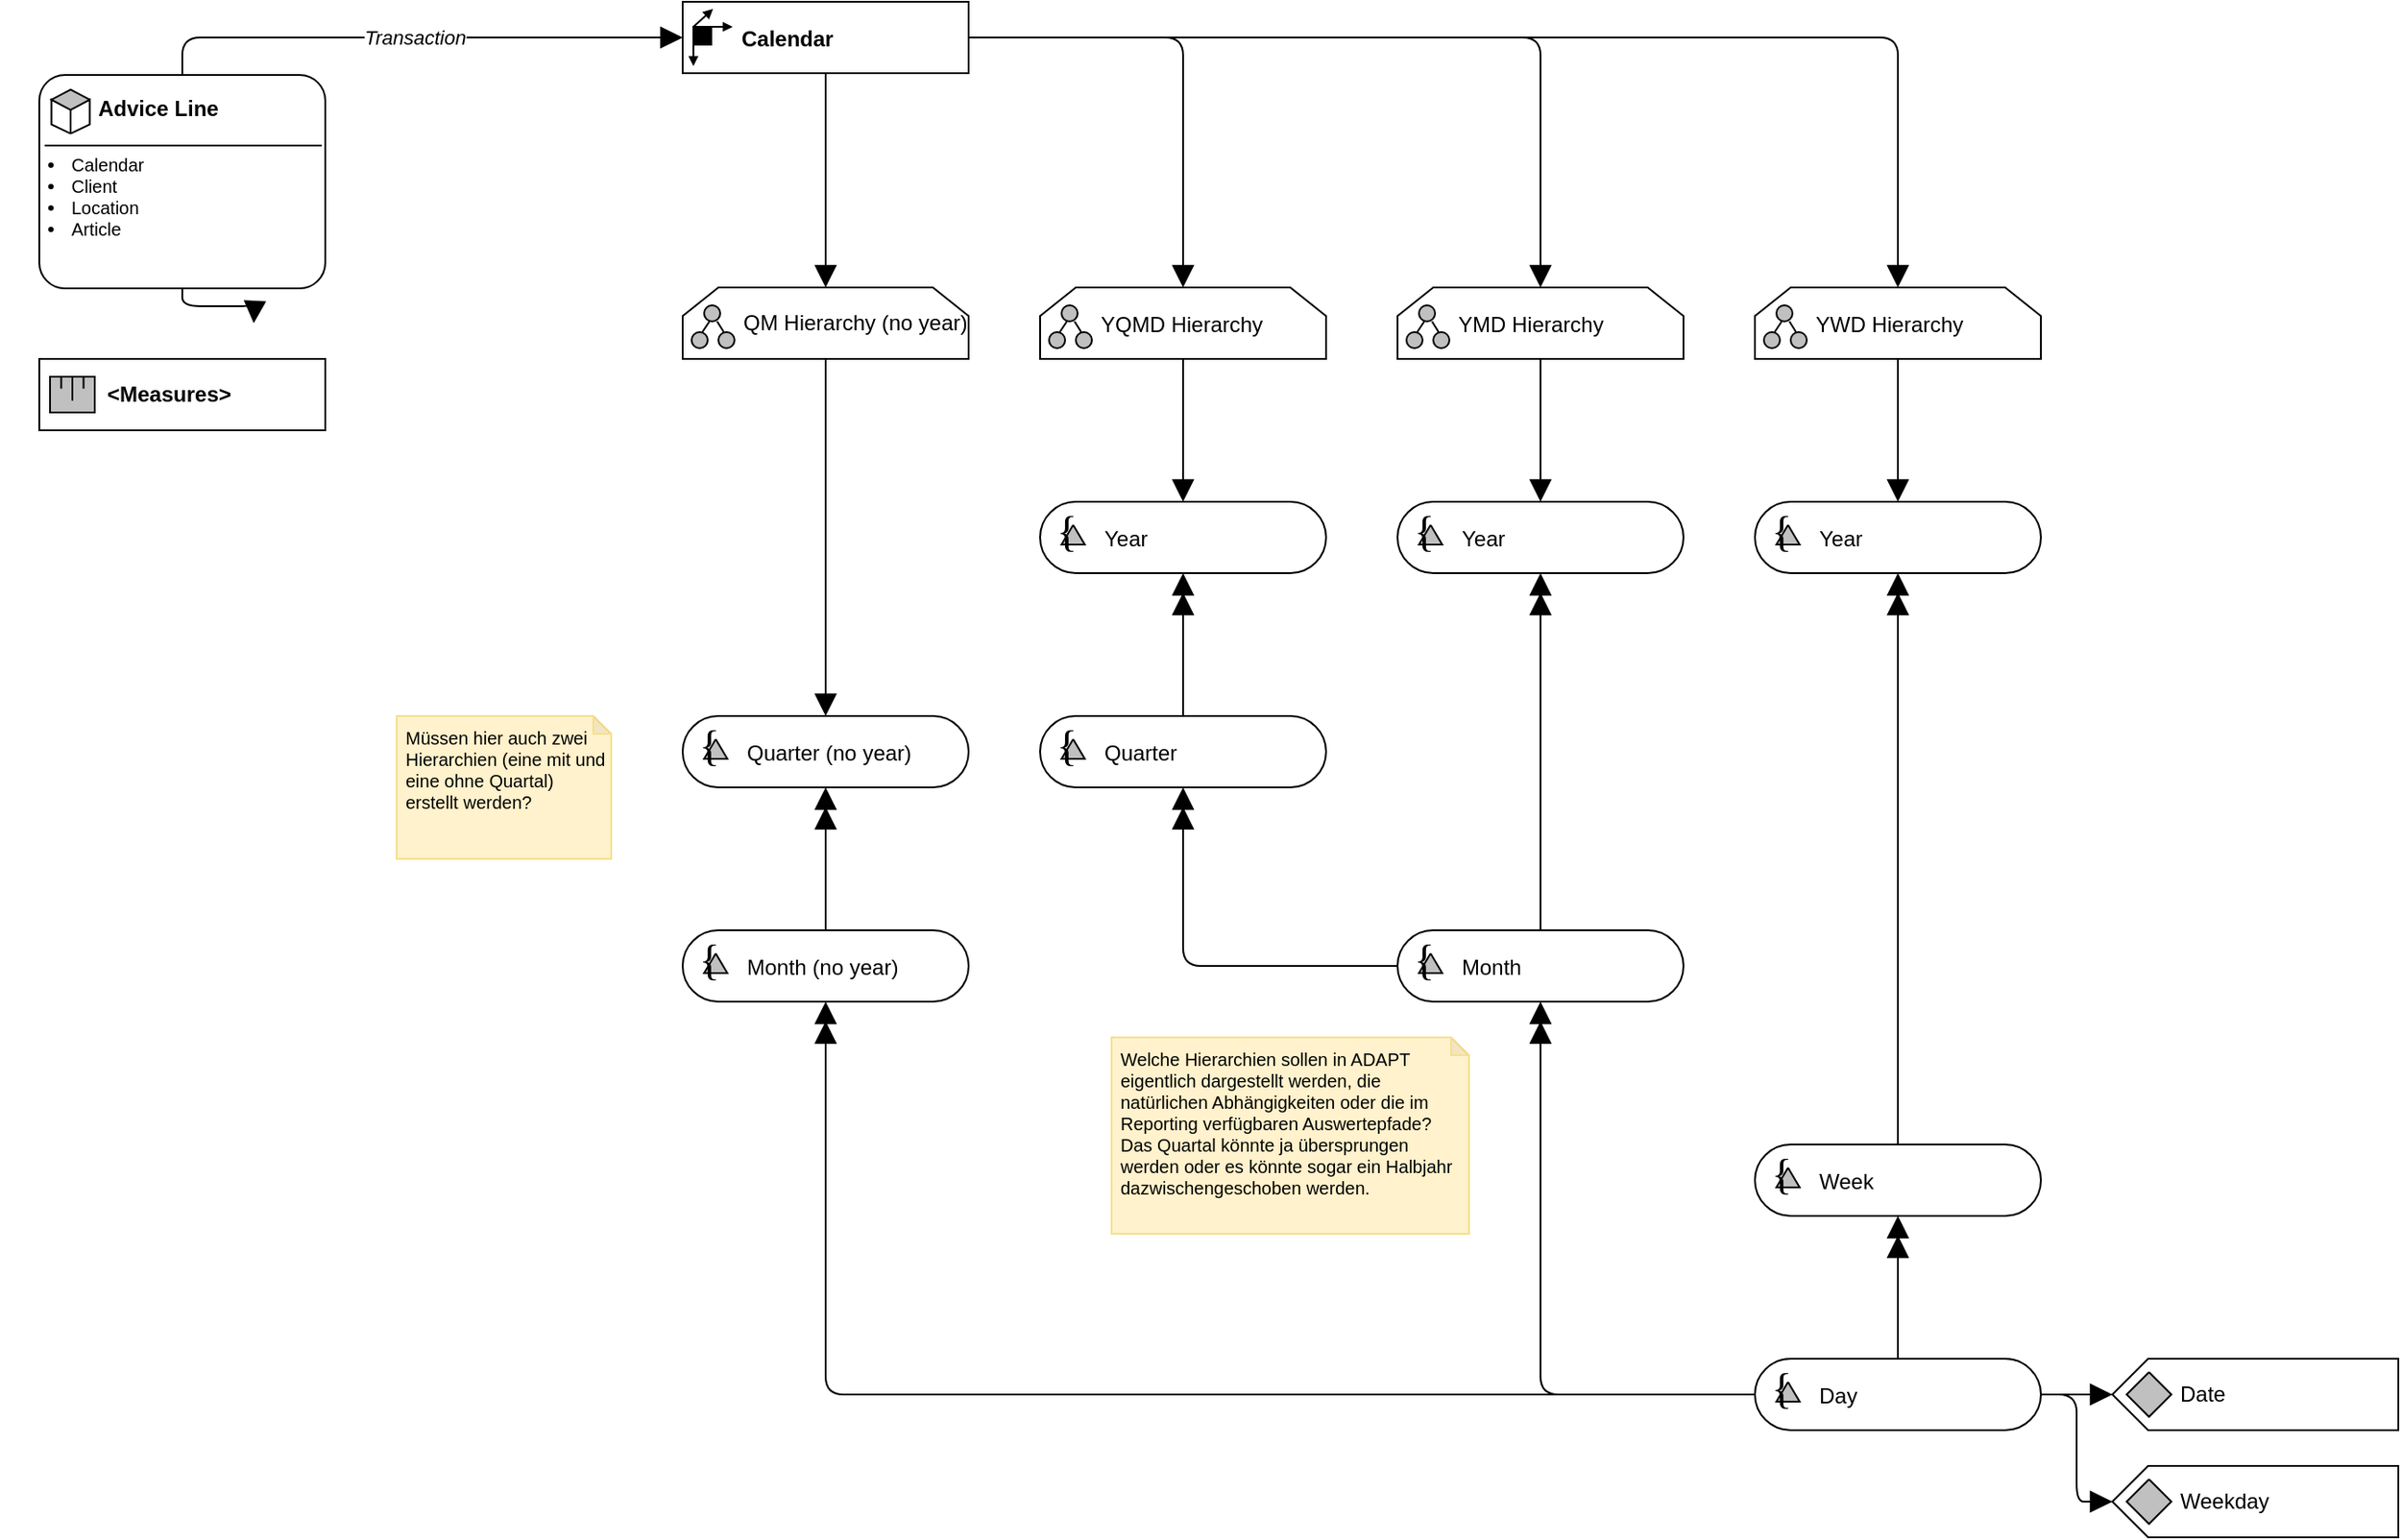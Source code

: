<mxfile version="25.0.3">
  <diagram name="Seite-1" id="D6MCeGrKerhMQp70AOl7">
    <mxGraphModel dx="2120" dy="697" grid="1" gridSize="10" guides="1" tooltips="1" connect="1" arrows="1" fold="1" page="1" pageScale="1" pageWidth="827" pageHeight="1169" math="0" shadow="0">
      <root>
        <mxCell id="0" />
        <mxCell id="1" parent="0" />
        <object label="Calendar" btelligentShapeType="Dimension" btelligentLibrary="ADAPT" id="f77LYvtL0lH_vqSuSwCJ-1">
          <mxCell style="group;fillColor=default;verticalAlign=middle;align=left;spacingLeft=31;fontStyle=1;connectable=1;" parent="1" vertex="1" connectable="0">
            <mxGeometry x="240" y="80" width="160" height="40" as="geometry" />
          </mxCell>
        </object>
        <object label="GGG" id="f77LYvtL0lH_vqSuSwCJ-2">
          <mxCell style="rounded=0;whiteSpace=wrap;html=1;noLabel=1;container=0;editable=0;movable=1;resizable=1;rotatable=1;deletable=1;locked=0;connectable=0;fillColor=none;" parent="f77LYvtL0lH_vqSuSwCJ-1" vertex="1">
            <mxGeometry width="160" height="40" as="geometry" />
          </mxCell>
        </object>
        <mxCell id="f77LYvtL0lH_vqSuSwCJ-3" value="" style="rounded=0;whiteSpace=wrap;html=1;fillColor=#000000;fontColor=#ffffff;strokeColor=#000000;strokeWidth=1;deletable=1;cloneable=0;movable=1;editable=1;resizable=1;rotatable=1;locked=0;connectable=1;container=0;expand=0;recursiveResize=0;allowArrows=0;" parent="f77LYvtL0lH_vqSuSwCJ-1" vertex="1">
          <mxGeometry x="6.0" y="14" width="10" height="10" as="geometry" />
        </mxCell>
        <mxCell id="f77LYvtL0lH_vqSuSwCJ-4" value="" style="endArrow=block;html=1;rounded=0;endFill=1;startSize=2;endSize=3;strokeWidth=1;deletable=1;cloneable=0;movable=1;editable=1;resizable=1;rotatable=1;locked=0;connectable=1;" parent="f77LYvtL0lH_vqSuSwCJ-1" edge="1">
          <mxGeometry width="50" height="50" relative="1" as="geometry">
            <mxPoint x="15.0" y="14" as="sourcePoint" />
            <mxPoint x="28.0" y="14" as="targetPoint" />
          </mxGeometry>
        </mxCell>
        <mxCell id="f77LYvtL0lH_vqSuSwCJ-5" value="" style="endArrow=block;html=1;rounded=0;endFill=1;startSize=2;endSize=3;strokeWidth=1;deletable=1;cloneable=0;movable=1;editable=1;resizable=1;rotatable=1;locked=0;connectable=1;" parent="f77LYvtL0lH_vqSuSwCJ-1" edge="1">
          <mxGeometry width="50" height="50" relative="1" as="geometry">
            <mxPoint x="6.0" y="22" as="sourcePoint" />
            <mxPoint x="6.0" y="36" as="targetPoint" />
          </mxGeometry>
        </mxCell>
        <mxCell id="f77LYvtL0lH_vqSuSwCJ-6" value="" style="endArrow=block;html=1;rounded=0;endFill=1;startSize=2;endSize=3;strokeWidth=1;deletable=1;cloneable=0;movable=1;editable=1;resizable=1;rotatable=1;locked=0;connectable=1;" parent="f77LYvtL0lH_vqSuSwCJ-1" edge="1">
          <mxGeometry width="50" height="50" relative="1" as="geometry">
            <mxPoint x="6.0" y="14" as="sourcePoint" />
            <mxPoint x="17.0" y="4" as="targetPoint" />
          </mxGeometry>
        </mxCell>
        <object label="QM Hierarchy (no year)" btelligentShapeType="Hierarchy" btelligentLibrary="ADAPT" id="f77LYvtL0lH_vqSuSwCJ-7">
          <mxCell style="group;fillColor=default;verticalAlign=middle;align=left;spacingLeft=32;connectable=1;whiteSpace=wrap;" parent="1" vertex="1" connectable="0">
            <mxGeometry x="240" y="240" width="160" height="40" as="geometry" />
          </mxCell>
        </object>
        <mxCell id="f77LYvtL0lH_vqSuSwCJ-8" value="Hierarchy" style="shape=loopLimit;whiteSpace=wrap;html=1;size=20;verticalAlign=middle;spacingLeft=37;align=left;container=0;fillColor=none;noLabel=1;editable=0;movable=1;resizable=1;rotatable=1;deletable=1;locked=0;connectable=0;" parent="f77LYvtL0lH_vqSuSwCJ-7" vertex="1">
          <mxGeometry width="160" height="40" as="geometry" />
        </mxCell>
        <mxCell id="f77LYvtL0lH_vqSuSwCJ-9" value="" style="group;movable=1;resizable=1;rotatable=1;deletable=1;editable=1;locked=0;connectable=1;" parent="f77LYvtL0lH_vqSuSwCJ-7" vertex="1" connectable="0">
          <mxGeometry x="5" y="10" width="24" height="24" as="geometry" />
        </mxCell>
        <mxCell id="f77LYvtL0lH_vqSuSwCJ-10" style="vsdxID=8;fillColor=#C0C0C0;gradientColor=none;shape=stencil(rVFBDsIwDHtNj5VCK14wxj8ilm0VZZ3SAuX3tAoIBhwQ4mbHjhMlyjZxxJmUgZg47OnsujQqu1HGuGkkdqkgZVtlmz4wDRyOUyd8xuqs6BBONSFLH9QOAxdha6FbcSLvisR5oQEvvfegFXyMgqwxu6g5JEwuTIupHnkgXcbo3uNwyxEpnonmt/Ivi/1nLfhirQIeZ+6d9/KlZ/31LaUkL7XtFQ==);strokeColor=#000000;spacingTop=-3;spacingBottom=-3;spacingLeft=-3;spacingRight=-3;points=[];labelBackgroundColor=none;rounded=0;html=1;whiteSpace=wrap;container=0;" parent="f77LYvtL0lH_vqSuSwCJ-9" vertex="1">
          <mxGeometry y="15" width="9" height="9" as="geometry" />
        </mxCell>
        <mxCell id="f77LYvtL0lH_vqSuSwCJ-11" style="vsdxID=9;fillColor=#C0C0C0;gradientColor=none;shape=stencil(rVFBDsIwDHtNj5VCK14wxj8ilm0VZZ3SAuX3tAoIBhwQ4mbHjhMlyjZxxJmUgZg47OnsujQqu1HGuGkkdqkgZVtlmz4wDRyOUyd8xuqs6BBONSFLH9QOAxdha6FbcSLvisR5oQEvvfegFXyMgqwxu6g5JEwuTIupHnkgXcbo3uNwyxEpnonmt/Ivi/1nLfhirQIeZ+6d9/KlZ/31LaUkL7XtFQ==);strokeColor=#000000;spacingTop=-3;spacingBottom=-3;spacingLeft=-3;spacingRight=-3;points=[];labelBackgroundColor=none;rounded=0;html=1;whiteSpace=wrap;container=0;" parent="f77LYvtL0lH_vqSuSwCJ-9" vertex="1">
          <mxGeometry x="15" y="15" width="9" height="9" as="geometry" />
        </mxCell>
        <mxCell id="f77LYvtL0lH_vqSuSwCJ-12" style="vsdxID=10;fillColor=#C0C0C0;gradientColor=none;shape=stencil(rVFBDsIwDHtNj5VCK14wxj8ilm0VZZ3SAuX3tAoIBhwQ4mbHjhMlyjZxxJmUgZg47OnsujQqu1HGuGkkdqkgZVtlmz4wDRyOUyd8xuqs6BBONSFLH9QOAxdha6FbcSLvisR5oQEvvfegFXyMgqwxu6g5JEwuTIupHnkgXcbo3uNwyxEpnonmt/Ivi/1nLfhirQIeZ+6d9/KlZ/31LaUkL7XtFQ==);strokeColor=#000000;spacingTop=-3;spacingBottom=-3;spacingLeft=-3;spacingRight=-3;points=[];labelBackgroundColor=none;rounded=0;html=1;whiteSpace=wrap;container=0;" parent="f77LYvtL0lH_vqSuSwCJ-9" vertex="1">
          <mxGeometry x="7" width="9" height="9" as="geometry" />
        </mxCell>
        <mxCell id="f77LYvtL0lH_vqSuSwCJ-13" value="" style="vsdxID=11;edgeStyle=none;startArrow=none;endArrow=none;startSize=5;endSize=5;strokeColor=#000000;spacingTop=-3;spacingBottom=-3;spacingLeft=-3;spacingRight=-3;verticalAlign=middle;html=1;labelBackgroundColor=none;rounded=0;" parent="f77LYvtL0lH_vqSuSwCJ-9" edge="1">
          <mxGeometry relative="1" as="geometry">
            <Array as="points" />
            <mxPoint x="6" y="15" as="sourcePoint" />
            <mxPoint x="10" y="9" as="targetPoint" />
          </mxGeometry>
        </mxCell>
        <mxCell id="f77LYvtL0lH_vqSuSwCJ-14" value="" style="vsdxID=12;edgeStyle=none;startArrow=none;endArrow=none;startSize=5;endSize=5;strokeColor=#000000;spacingTop=-3;spacingBottom=-3;spacingLeft=-3;spacingRight=-3;verticalAlign=middle;html=1;labelBackgroundColor=none;rounded=0;" parent="f77LYvtL0lH_vqSuSwCJ-9" target="f77LYvtL0lH_vqSuSwCJ-12" edge="1">
          <mxGeometry relative="1" as="geometry">
            <Array as="points" />
            <mxPoint x="18" y="15" as="sourcePoint" />
            <mxPoint x="15" y="9" as="targetPoint" />
          </mxGeometry>
        </mxCell>
        <object label="YQMD Hierarchy" btelligentShapeType="Hierarchy" btelligentLibrary="ADAPT" id="f77LYvtL0lH_vqSuSwCJ-15">
          <mxCell style="group;fillColor=default;verticalAlign=middle;align=left;spacingLeft=32;" parent="1" vertex="1" connectable="0">
            <mxGeometry x="440" y="240" width="160" height="40" as="geometry" />
          </mxCell>
        </object>
        <mxCell id="f77LYvtL0lH_vqSuSwCJ-16" value="Hierarchy" style="shape=loopLimit;whiteSpace=wrap;html=1;size=20;verticalAlign=middle;spacingLeft=37;align=left;container=0;fillColor=none;noLabel=1;editable=0;movable=1;resizable=1;rotatable=1;deletable=1;locked=0;connectable=1;" parent="f77LYvtL0lH_vqSuSwCJ-15" vertex="1">
          <mxGeometry width="160" height="40" as="geometry" />
        </mxCell>
        <mxCell id="f77LYvtL0lH_vqSuSwCJ-17" value="" style="group;movable=1;resizable=1;rotatable=1;deletable=1;editable=1;locked=0;connectable=1;" parent="f77LYvtL0lH_vqSuSwCJ-15" vertex="1" connectable="0">
          <mxGeometry x="5" y="10" width="24" height="24" as="geometry" />
        </mxCell>
        <mxCell id="f77LYvtL0lH_vqSuSwCJ-18" style="vsdxID=8;fillColor=#C0C0C0;gradientColor=none;shape=stencil(rVFBDsIwDHtNj5VCK14wxj8ilm0VZZ3SAuX3tAoIBhwQ4mbHjhMlyjZxxJmUgZg47OnsujQqu1HGuGkkdqkgZVtlmz4wDRyOUyd8xuqs6BBONSFLH9QOAxdha6FbcSLvisR5oQEvvfegFXyMgqwxu6g5JEwuTIupHnkgXcbo3uNwyxEpnonmt/Ivi/1nLfhirQIeZ+6d9/KlZ/31LaUkL7XtFQ==);strokeColor=#000000;spacingTop=-3;spacingBottom=-3;spacingLeft=-3;spacingRight=-3;points=[];labelBackgroundColor=none;rounded=0;html=1;whiteSpace=wrap;container=0;" parent="f77LYvtL0lH_vqSuSwCJ-17" vertex="1">
          <mxGeometry y="15" width="9" height="9" as="geometry" />
        </mxCell>
        <mxCell id="f77LYvtL0lH_vqSuSwCJ-19" style="vsdxID=9;fillColor=#C0C0C0;gradientColor=none;shape=stencil(rVFBDsIwDHtNj5VCK14wxj8ilm0VZZ3SAuX3tAoIBhwQ4mbHjhMlyjZxxJmUgZg47OnsujQqu1HGuGkkdqkgZVtlmz4wDRyOUyd8xuqs6BBONSFLH9QOAxdha6FbcSLvisR5oQEvvfegFXyMgqwxu6g5JEwuTIupHnkgXcbo3uNwyxEpnonmt/Ivi/1nLfhirQIeZ+6d9/KlZ/31LaUkL7XtFQ==);strokeColor=#000000;spacingTop=-3;spacingBottom=-3;spacingLeft=-3;spacingRight=-3;points=[];labelBackgroundColor=none;rounded=0;html=1;whiteSpace=wrap;container=0;" parent="f77LYvtL0lH_vqSuSwCJ-17" vertex="1">
          <mxGeometry x="15" y="15" width="9" height="9" as="geometry" />
        </mxCell>
        <mxCell id="f77LYvtL0lH_vqSuSwCJ-20" style="vsdxID=10;fillColor=#C0C0C0;gradientColor=none;shape=stencil(rVFBDsIwDHtNj5VCK14wxj8ilm0VZZ3SAuX3tAoIBhwQ4mbHjhMlyjZxxJmUgZg47OnsujQqu1HGuGkkdqkgZVtlmz4wDRyOUyd8xuqs6BBONSFLH9QOAxdha6FbcSLvisR5oQEvvfegFXyMgqwxu6g5JEwuTIupHnkgXcbo3uNwyxEpnonmt/Ivi/1nLfhirQIeZ+6d9/KlZ/31LaUkL7XtFQ==);strokeColor=#000000;spacingTop=-3;spacingBottom=-3;spacingLeft=-3;spacingRight=-3;points=[];labelBackgroundColor=none;rounded=0;html=1;whiteSpace=wrap;container=0;" parent="f77LYvtL0lH_vqSuSwCJ-17" vertex="1">
          <mxGeometry x="7" width="9" height="9" as="geometry" />
        </mxCell>
        <mxCell id="f77LYvtL0lH_vqSuSwCJ-21" value="" style="vsdxID=11;edgeStyle=none;startArrow=none;endArrow=none;startSize=5;endSize=5;strokeColor=#000000;spacingTop=-3;spacingBottom=-3;spacingLeft=-3;spacingRight=-3;verticalAlign=middle;html=1;labelBackgroundColor=none;rounded=0;" parent="f77LYvtL0lH_vqSuSwCJ-17" edge="1">
          <mxGeometry relative="1" as="geometry">
            <Array as="points" />
            <mxPoint x="6" y="15" as="sourcePoint" />
            <mxPoint x="10" y="9" as="targetPoint" />
          </mxGeometry>
        </mxCell>
        <mxCell id="f77LYvtL0lH_vqSuSwCJ-22" value="" style="vsdxID=12;edgeStyle=none;startArrow=none;endArrow=none;startSize=5;endSize=5;strokeColor=#000000;spacingTop=-3;spacingBottom=-3;spacingLeft=-3;spacingRight=-3;verticalAlign=middle;html=1;labelBackgroundColor=none;rounded=0;" parent="f77LYvtL0lH_vqSuSwCJ-17" target="f77LYvtL0lH_vqSuSwCJ-20" edge="1">
          <mxGeometry relative="1" as="geometry">
            <Array as="points" />
            <mxPoint x="18" y="15" as="sourcePoint" />
            <mxPoint x="15" y="9" as="targetPoint" />
          </mxGeometry>
        </mxCell>
        <object label="YMD Hierarchy" btelligentShapeType="Hierarchy" btelligentLibrary="ADAPT" id="f77LYvtL0lH_vqSuSwCJ-23">
          <mxCell style="group;fillColor=default;verticalAlign=middle;align=left;spacingLeft=32;" parent="1" vertex="1" connectable="0">
            <mxGeometry x="640" y="240" width="160" height="40" as="geometry" />
          </mxCell>
        </object>
        <mxCell id="f77LYvtL0lH_vqSuSwCJ-24" value="Hierarchy" style="shape=loopLimit;whiteSpace=wrap;html=1;size=20;verticalAlign=middle;spacingLeft=37;align=left;container=0;fillColor=none;noLabel=1;editable=0;movable=1;resizable=1;rotatable=1;deletable=1;locked=0;connectable=1;" parent="f77LYvtL0lH_vqSuSwCJ-23" vertex="1">
          <mxGeometry width="160" height="40" as="geometry" />
        </mxCell>
        <mxCell id="f77LYvtL0lH_vqSuSwCJ-25" value="" style="group;movable=1;resizable=1;rotatable=1;deletable=1;editable=1;locked=0;connectable=1;" parent="f77LYvtL0lH_vqSuSwCJ-23" vertex="1" connectable="0">
          <mxGeometry x="5" y="10" width="24" height="24" as="geometry" />
        </mxCell>
        <mxCell id="f77LYvtL0lH_vqSuSwCJ-26" style="vsdxID=8;fillColor=#C0C0C0;gradientColor=none;shape=stencil(rVFBDsIwDHtNj5VCK14wxj8ilm0VZZ3SAuX3tAoIBhwQ4mbHjhMlyjZxxJmUgZg47OnsujQqu1HGuGkkdqkgZVtlmz4wDRyOUyd8xuqs6BBONSFLH9QOAxdha6FbcSLvisR5oQEvvfegFXyMgqwxu6g5JEwuTIupHnkgXcbo3uNwyxEpnonmt/Ivi/1nLfhirQIeZ+6d9/KlZ/31LaUkL7XtFQ==);strokeColor=#000000;spacingTop=-3;spacingBottom=-3;spacingLeft=-3;spacingRight=-3;points=[];labelBackgroundColor=none;rounded=0;html=1;whiteSpace=wrap;container=0;" parent="f77LYvtL0lH_vqSuSwCJ-25" vertex="1">
          <mxGeometry y="15" width="9" height="9" as="geometry" />
        </mxCell>
        <mxCell id="f77LYvtL0lH_vqSuSwCJ-27" style="vsdxID=9;fillColor=#C0C0C0;gradientColor=none;shape=stencil(rVFBDsIwDHtNj5VCK14wxj8ilm0VZZ3SAuX3tAoIBhwQ4mbHjhMlyjZxxJmUgZg47OnsujQqu1HGuGkkdqkgZVtlmz4wDRyOUyd8xuqs6BBONSFLH9QOAxdha6FbcSLvisR5oQEvvfegFXyMgqwxu6g5JEwuTIupHnkgXcbo3uNwyxEpnonmt/Ivi/1nLfhirQIeZ+6d9/KlZ/31LaUkL7XtFQ==);strokeColor=#000000;spacingTop=-3;spacingBottom=-3;spacingLeft=-3;spacingRight=-3;points=[];labelBackgroundColor=none;rounded=0;html=1;whiteSpace=wrap;container=0;" parent="f77LYvtL0lH_vqSuSwCJ-25" vertex="1">
          <mxGeometry x="15" y="15" width="9" height="9" as="geometry" />
        </mxCell>
        <mxCell id="f77LYvtL0lH_vqSuSwCJ-28" style="vsdxID=10;fillColor=#C0C0C0;gradientColor=none;shape=stencil(rVFBDsIwDHtNj5VCK14wxj8ilm0VZZ3SAuX3tAoIBhwQ4mbHjhMlyjZxxJmUgZg47OnsujQqu1HGuGkkdqkgZVtlmz4wDRyOUyd8xuqs6BBONSFLH9QOAxdha6FbcSLvisR5oQEvvfegFXyMgqwxu6g5JEwuTIupHnkgXcbo3uNwyxEpnonmt/Ivi/1nLfhirQIeZ+6d9/KlZ/31LaUkL7XtFQ==);strokeColor=#000000;spacingTop=-3;spacingBottom=-3;spacingLeft=-3;spacingRight=-3;points=[];labelBackgroundColor=none;rounded=0;html=1;whiteSpace=wrap;container=0;" parent="f77LYvtL0lH_vqSuSwCJ-25" vertex="1">
          <mxGeometry x="7" width="9" height="9" as="geometry" />
        </mxCell>
        <mxCell id="f77LYvtL0lH_vqSuSwCJ-29" value="" style="vsdxID=11;edgeStyle=none;startArrow=none;endArrow=none;startSize=5;endSize=5;strokeColor=#000000;spacingTop=-3;spacingBottom=-3;spacingLeft=-3;spacingRight=-3;verticalAlign=middle;html=1;labelBackgroundColor=none;rounded=0;" parent="f77LYvtL0lH_vqSuSwCJ-25" edge="1">
          <mxGeometry relative="1" as="geometry">
            <Array as="points" />
            <mxPoint x="6" y="15" as="sourcePoint" />
            <mxPoint x="10" y="9" as="targetPoint" />
          </mxGeometry>
        </mxCell>
        <mxCell id="f77LYvtL0lH_vqSuSwCJ-30" value="" style="vsdxID=12;edgeStyle=none;startArrow=none;endArrow=none;startSize=5;endSize=5;strokeColor=#000000;spacingTop=-3;spacingBottom=-3;spacingLeft=-3;spacingRight=-3;verticalAlign=middle;html=1;labelBackgroundColor=none;rounded=0;" parent="f77LYvtL0lH_vqSuSwCJ-25" target="f77LYvtL0lH_vqSuSwCJ-28" edge="1">
          <mxGeometry relative="1" as="geometry">
            <Array as="points" />
            <mxPoint x="18" y="15" as="sourcePoint" />
            <mxPoint x="15" y="9" as="targetPoint" />
          </mxGeometry>
        </mxCell>
        <object label="YWD Hierarchy" btelligentShapeType="Hierarchy" btelligentLibrary="ADAPT" id="f77LYvtL0lH_vqSuSwCJ-31">
          <mxCell style="group;fillColor=default;verticalAlign=middle;align=left;spacingLeft=32;" parent="1" vertex="1" connectable="0">
            <mxGeometry x="840" y="240" width="160" height="40" as="geometry" />
          </mxCell>
        </object>
        <mxCell id="f77LYvtL0lH_vqSuSwCJ-32" value="Hierarchy" style="shape=loopLimit;whiteSpace=wrap;html=1;size=20;verticalAlign=middle;spacingLeft=37;align=left;container=0;fillColor=none;noLabel=1;editable=0;movable=1;resizable=1;rotatable=1;deletable=1;locked=0;connectable=1;" parent="f77LYvtL0lH_vqSuSwCJ-31" vertex="1">
          <mxGeometry width="160" height="40" as="geometry" />
        </mxCell>
        <mxCell id="f77LYvtL0lH_vqSuSwCJ-33" value="" style="group;movable=1;resizable=1;rotatable=1;deletable=1;editable=1;locked=0;connectable=1;" parent="f77LYvtL0lH_vqSuSwCJ-31" vertex="1" connectable="0">
          <mxGeometry x="5" y="10" width="24" height="24" as="geometry" />
        </mxCell>
        <mxCell id="f77LYvtL0lH_vqSuSwCJ-34" style="vsdxID=8;fillColor=#C0C0C0;gradientColor=none;shape=stencil(rVFBDsIwDHtNj5VCK14wxj8ilm0VZZ3SAuX3tAoIBhwQ4mbHjhMlyjZxxJmUgZg47OnsujQqu1HGuGkkdqkgZVtlmz4wDRyOUyd8xuqs6BBONSFLH9QOAxdha6FbcSLvisR5oQEvvfegFXyMgqwxu6g5JEwuTIupHnkgXcbo3uNwyxEpnonmt/Ivi/1nLfhirQIeZ+6d9/KlZ/31LaUkL7XtFQ==);strokeColor=#000000;spacingTop=-3;spacingBottom=-3;spacingLeft=-3;spacingRight=-3;points=[];labelBackgroundColor=none;rounded=0;html=1;whiteSpace=wrap;container=0;" parent="f77LYvtL0lH_vqSuSwCJ-33" vertex="1">
          <mxGeometry y="15" width="9" height="9" as="geometry" />
        </mxCell>
        <mxCell id="f77LYvtL0lH_vqSuSwCJ-35" style="vsdxID=9;fillColor=#C0C0C0;gradientColor=none;shape=stencil(rVFBDsIwDHtNj5VCK14wxj8ilm0VZZ3SAuX3tAoIBhwQ4mbHjhMlyjZxxJmUgZg47OnsujQqu1HGuGkkdqkgZVtlmz4wDRyOUyd8xuqs6BBONSFLH9QOAxdha6FbcSLvisR5oQEvvfegFXyMgqwxu6g5JEwuTIupHnkgXcbo3uNwyxEpnonmt/Ivi/1nLfhirQIeZ+6d9/KlZ/31LaUkL7XtFQ==);strokeColor=#000000;spacingTop=-3;spacingBottom=-3;spacingLeft=-3;spacingRight=-3;points=[];labelBackgroundColor=none;rounded=0;html=1;whiteSpace=wrap;container=0;" parent="f77LYvtL0lH_vqSuSwCJ-33" vertex="1">
          <mxGeometry x="15" y="15" width="9" height="9" as="geometry" />
        </mxCell>
        <mxCell id="f77LYvtL0lH_vqSuSwCJ-36" style="vsdxID=10;fillColor=#C0C0C0;gradientColor=none;shape=stencil(rVFBDsIwDHtNj5VCK14wxj8ilm0VZZ3SAuX3tAoIBhwQ4mbHjhMlyjZxxJmUgZg47OnsujQqu1HGuGkkdqkgZVtlmz4wDRyOUyd8xuqs6BBONSFLH9QOAxdha6FbcSLvisR5oQEvvfegFXyMgqwxu6g5JEwuTIupHnkgXcbo3uNwyxEpnonmt/Ivi/1nLfhirQIeZ+6d9/KlZ/31LaUkL7XtFQ==);strokeColor=#000000;spacingTop=-3;spacingBottom=-3;spacingLeft=-3;spacingRight=-3;points=[];labelBackgroundColor=none;rounded=0;html=1;whiteSpace=wrap;container=0;" parent="f77LYvtL0lH_vqSuSwCJ-33" vertex="1">
          <mxGeometry x="7" width="9" height="9" as="geometry" />
        </mxCell>
        <mxCell id="f77LYvtL0lH_vqSuSwCJ-37" value="" style="vsdxID=11;edgeStyle=none;startArrow=none;endArrow=none;startSize=5;endSize=5;strokeColor=#000000;spacingTop=-3;spacingBottom=-3;spacingLeft=-3;spacingRight=-3;verticalAlign=middle;html=1;labelBackgroundColor=none;rounded=0;" parent="f77LYvtL0lH_vqSuSwCJ-33" edge="1">
          <mxGeometry relative="1" as="geometry">
            <Array as="points" />
            <mxPoint x="6" y="15" as="sourcePoint" />
            <mxPoint x="10" y="9" as="targetPoint" />
          </mxGeometry>
        </mxCell>
        <mxCell id="f77LYvtL0lH_vqSuSwCJ-38" value="" style="vsdxID=12;edgeStyle=none;startArrow=none;endArrow=none;startSize=5;endSize=5;strokeColor=#000000;spacingTop=-3;spacingBottom=-3;spacingLeft=-3;spacingRight=-3;verticalAlign=middle;html=1;labelBackgroundColor=none;rounded=0;" parent="f77LYvtL0lH_vqSuSwCJ-33" target="f77LYvtL0lH_vqSuSwCJ-36" edge="1">
          <mxGeometry relative="1" as="geometry">
            <Array as="points" />
            <mxPoint x="18" y="15" as="sourcePoint" />
            <mxPoint x="15" y="9" as="targetPoint" />
          </mxGeometry>
        </mxCell>
        <UserObject label="" btelligentShapeType="LoosePrecedence" btelligentLibrary="ADAPT" id="f77LYvtL0lH_vqSuSwCJ-39">
          <mxCell style="vsdxID=5;startArrow=none;endArrow=block;startSize=10;endSize=10;strokeColor=#000000;spacingTop=2;spacingBottom=2;spacingLeft=2;spacingRight=2;verticalAlign=middle;html=1;labelBackgroundColor=#FFFFFF;rounded=1;jumpStyle=arc;startFill=0;endFill=1;fontStyle=2;labelBorderColor=none;edgeStyle=orthogonalEdgeStyle;" parent="1" source="f77LYvtL0lH_vqSuSwCJ-1" target="f77LYvtL0lH_vqSuSwCJ-7" edge="1">
            <mxGeometry relative="1" as="geometry">
              <mxPoint x="240" y="170" as="sourcePoint" />
              <mxPoint x="170" y="190" as="targetPoint" />
              <mxPoint as="offset" />
            </mxGeometry>
          </mxCell>
        </UserObject>
        <UserObject label="" btelligentShapeType="LoosePrecedence" btelligentLibrary="ADAPT" id="vdX0nlRlNV5u23rPeZXY-1">
          <mxCell style="vsdxID=5;startArrow=none;endArrow=block;startSize=10;endSize=10;strokeColor=#000000;spacingTop=2;spacingBottom=2;spacingLeft=2;spacingRight=2;verticalAlign=middle;html=1;labelBackgroundColor=#FFFFFF;rounded=1;jumpStyle=arc;startFill=0;endFill=1;fontStyle=2;labelBorderColor=none;edgeStyle=orthogonalEdgeStyle;" edge="1" parent="1" source="f77LYvtL0lH_vqSuSwCJ-2" target="f77LYvtL0lH_vqSuSwCJ-16">
            <mxGeometry relative="1" as="geometry">
              <mxPoint x="530" y="120" as="sourcePoint" />
              <mxPoint x="530" y="180" as="targetPoint" />
              <mxPoint as="offset" />
            </mxGeometry>
          </mxCell>
        </UserObject>
        <UserObject label="" btelligentShapeType="LoosePrecedence" btelligentLibrary="ADAPT" id="vdX0nlRlNV5u23rPeZXY-2">
          <mxCell style="vsdxID=5;startArrow=none;endArrow=block;startSize=10;endSize=10;strokeColor=#000000;spacingTop=2;spacingBottom=2;spacingLeft=2;spacingRight=2;verticalAlign=middle;html=1;labelBackgroundColor=#FFFFFF;rounded=1;jumpStyle=arc;startFill=0;endFill=1;fontStyle=2;labelBorderColor=none;edgeStyle=orthogonalEdgeStyle;" edge="1" parent="1" source="f77LYvtL0lH_vqSuSwCJ-2" target="f77LYvtL0lH_vqSuSwCJ-24">
            <mxGeometry relative="1" as="geometry">
              <mxPoint x="650" y="90" as="sourcePoint" />
              <mxPoint x="650" y="150" as="targetPoint" />
              <mxPoint as="offset" />
            </mxGeometry>
          </mxCell>
        </UserObject>
        <UserObject label="" btelligentShapeType="LoosePrecedence" btelligentLibrary="ADAPT" id="vdX0nlRlNV5u23rPeZXY-3">
          <mxCell style="vsdxID=5;startArrow=none;endArrow=block;startSize=10;endSize=10;strokeColor=#000000;spacingTop=2;spacingBottom=2;spacingLeft=2;spacingRight=2;verticalAlign=middle;html=1;labelBackgroundColor=#FFFFFF;rounded=1;jumpStyle=arc;startFill=0;endFill=1;fontStyle=2;labelBorderColor=none;edgeStyle=orthogonalEdgeStyle;" edge="1" parent="1" source="f77LYvtL0lH_vqSuSwCJ-2" target="f77LYvtL0lH_vqSuSwCJ-32">
            <mxGeometry relative="1" as="geometry">
              <mxPoint x="820" y="70" as="sourcePoint" />
              <mxPoint x="820" y="130" as="targetPoint" />
              <mxPoint as="offset" />
            </mxGeometry>
          </mxCell>
        </UserObject>
        <object label="Quarter (no year)" btelligentShapeType="HierarchyLevel" btelligentLibrary="ADAPT" id="vdX0nlRlNV5u23rPeZXY-55">
          <mxCell style="group;fillColor=default;verticalAlign=middle;align=left;spacingLeft=34;connectable=1;" vertex="1" connectable="0" parent="1">
            <mxGeometry x="240" y="480" width="160" height="40" as="geometry" />
          </mxCell>
        </object>
        <mxCell id="vdX0nlRlNV5u23rPeZXY-56" value="" style="group;movable=0;resizable=0;rotatable=0;deletable=0;editable=0;locked=1;connectable=0;" vertex="1" connectable="0" parent="vdX0nlRlNV5u23rPeZXY-55">
          <mxGeometry x="3" y="2" width="30" height="30" as="geometry" />
        </mxCell>
        <mxCell id="vdX0nlRlNV5u23rPeZXY-57" value="&lt;div style=&quot;font-size: 1px&quot;&gt;&lt;/div&gt;" style="verticalAlign=middle;align=center;overflow=width;vsdxID=9;fillColor=#C0C0C0;gradientColor=none;shape=stencil(UzV2Ls5ILEhVNTIoLinKz04tz0wpyVA1dlE1MsrMy0gtyiwBslSNXVWNndPyi1LTi/JL81Ig/IJEkEoQKze/DGRCBUSfqQFIi5FBJYQL4blBVOZk5iGpRFVoaIBHKUySKMX4XABkIByelpmTA/E3sjy6R4FCkEAydgUA);strokeColor=#000000;spacingTop=-3;spacingBottom=-3;spacingLeft=-3;spacingRight=-3;points=[];labelBackgroundColor=none;rounded=0;html=1;whiteSpace=wrap;container=0;" vertex="1" parent="vdX0nlRlNV5u23rPeZXY-56">
          <mxGeometry x="9" y="11" width="13" height="11" as="geometry" />
        </mxCell>
        <mxCell id="vdX0nlRlNV5u23rPeZXY-58" value="&lt;div style=&quot;font-size: 24px;&quot;&gt;&lt;font style=&quot;font-size: 24px; font-family: Calibri; color: rgb(0, 0, 0); direction: ltr; letter-spacing: 0px; line-height: 120%; opacity: 1;&quot;&gt;{&amp;nbsp;  }&lt;br style=&quot;font-size: 24px;&quot;&gt;&lt;/font&gt;&lt;/div&gt;" style="verticalAlign=middle;align=center;overflow=width;vsdxID=10;fillColor=none;gradientColor=none;shape=stencil(nZBLDoAgDERP0z3SIyjew0SURgSD+Lu9kMZoXLhwN9O+tukAlrNpJg1SzDH4QW/URgNYgZTkjA4UkwJUgGXng+6DX1zLfmoymdXo17xh5zmRJ6Q42BWCfc2oJfdAr+Yv+AP9Cb7OJ3H/2JG1HNGz/84klThPVCc=);strokeColor=none;spacingTop=0;spacingBottom=0;spacingLeft=0;spacingRight=0;points=[];labelBackgroundColor=none;rounded=0;html=1;whiteSpace=wrap;container=0;fontSize=24;fontStyle=0;horizontal=1;" vertex="1" parent="vdX0nlRlNV5u23rPeZXY-56">
          <mxGeometry width="30" height="30" as="geometry" />
        </mxCell>
        <object label="" ADAPT="Hierarchy Level" id="vdX0nlRlNV5u23rPeZXY-59">
          <mxCell style="rounded=1;whiteSpace=wrap;html=1;arcSize=50;fillColor=none;noLabel=1;connectable=0;editable=0;" vertex="1" parent="vdX0nlRlNV5u23rPeZXY-55">
            <mxGeometry width="160" height="40" as="geometry" />
          </mxCell>
        </object>
        <object label="Month (no year)" btelligentShapeType="HierarchyLevel" btelligentLibrary="ADAPT" id="vdX0nlRlNV5u23rPeZXY-61">
          <mxCell style="group;fillColor=default;verticalAlign=middle;align=left;spacingLeft=34;connectable=1;" vertex="1" connectable="0" parent="1">
            <mxGeometry x="240" y="600" width="160" height="40" as="geometry" />
          </mxCell>
        </object>
        <mxCell id="vdX0nlRlNV5u23rPeZXY-62" value="" style="group;movable=0;resizable=0;rotatable=0;deletable=0;editable=0;locked=1;connectable=0;" vertex="1" connectable="0" parent="vdX0nlRlNV5u23rPeZXY-61">
          <mxGeometry x="3" y="2" width="30" height="30" as="geometry" />
        </mxCell>
        <mxCell id="vdX0nlRlNV5u23rPeZXY-63" value="&lt;div style=&quot;font-size: 1px&quot;&gt;&lt;/div&gt;" style="verticalAlign=middle;align=center;overflow=width;vsdxID=9;fillColor=#C0C0C0;gradientColor=none;shape=stencil(UzV2Ls5ILEhVNTIoLinKz04tz0wpyVA1dlE1MsrMy0gtyiwBslSNXVWNndPyi1LTi/JL81Ig/IJEkEoQKze/DGRCBUSfqQFIi5FBJYQL4blBVOZk5iGpRFVoaIBHKUySKMX4XABkIByelpmTA/E3sjy6R4FCkEAydgUA);strokeColor=#000000;spacingTop=-3;spacingBottom=-3;spacingLeft=-3;spacingRight=-3;points=[];labelBackgroundColor=none;rounded=0;html=1;whiteSpace=wrap;container=0;" vertex="1" parent="vdX0nlRlNV5u23rPeZXY-62">
          <mxGeometry x="9" y="11" width="13" height="11" as="geometry" />
        </mxCell>
        <mxCell id="vdX0nlRlNV5u23rPeZXY-64" value="&lt;div style=&quot;font-size: 24px;&quot;&gt;&lt;font style=&quot;font-size: 24px; font-family: Calibri; color: rgb(0, 0, 0); direction: ltr; letter-spacing: 0px; line-height: 120%; opacity: 1;&quot;&gt;{&amp;nbsp;  }&lt;br style=&quot;font-size: 24px;&quot;&gt;&lt;/font&gt;&lt;/div&gt;" style="verticalAlign=middle;align=center;overflow=width;vsdxID=10;fillColor=none;gradientColor=none;shape=stencil(nZBLDoAgDERP0z3SIyjew0SURgSD+Lu9kMZoXLhwN9O+tukAlrNpJg1SzDH4QW/URgNYgZTkjA4UkwJUgGXng+6DX1zLfmoymdXo17xh5zmRJ6Q42BWCfc2oJfdAr+Yv+AP9Cb7OJ3H/2JG1HNGz/84klThPVCc=);strokeColor=none;spacingTop=0;spacingBottom=0;spacingLeft=0;spacingRight=0;points=[];labelBackgroundColor=none;rounded=0;html=1;whiteSpace=wrap;container=0;fontSize=24;fontStyle=0;horizontal=1;" vertex="1" parent="vdX0nlRlNV5u23rPeZXY-62">
          <mxGeometry width="30" height="30" as="geometry" />
        </mxCell>
        <object label="" ADAPT="Hierarchy Level" id="vdX0nlRlNV5u23rPeZXY-65">
          <mxCell style="rounded=1;whiteSpace=wrap;html=1;arcSize=50;fillColor=none;noLabel=1;connectable=0;editable=0;" vertex="1" parent="vdX0nlRlNV5u23rPeZXY-61">
            <mxGeometry width="160" height="40" as="geometry" />
          </mxCell>
        </object>
        <UserObject label="" btelligentLibrary="ADAPT" btelligentShapeType="StrictPrecedence" id="vdX0nlRlNV5u23rPeZXY-66">
          <mxCell style="vsdxID=5;edgeStyle=orthogonalEdgeStyle;startArrow=doubleBlock;endArrow=none;startSize=10;endSize=0;strokeColor=#000000;spacingTop=2;spacingBottom=2;spacingLeft=2;spacingRight=2;verticalAlign=middle;html=1;labelBackgroundColor=#FFFFFF;rounded=1;jumpStyle=arc;startFill=1;fontStyle=2" edge="1" parent="1" source="vdX0nlRlNV5u23rPeZXY-55" target="vdX0nlRlNV5u23rPeZXY-61">
            <mxGeometry x="0.25" relative="1" as="geometry">
              <mxPoint x="480" y="540" as="sourcePoint" />
              <mxPoint x="480" y="620" as="targetPoint" />
              <mxPoint as="offset" />
            </mxGeometry>
          </mxCell>
        </UserObject>
        <object label="Year" btelligentShapeType="HierarchyLevel" btelligentLibrary="ADAPT" id="vdX0nlRlNV5u23rPeZXY-67">
          <mxCell style="group;fillColor=default;verticalAlign=middle;align=left;spacingLeft=34;connectable=1;" vertex="1" connectable="0" parent="1">
            <mxGeometry x="440" y="360" width="160" height="40" as="geometry" />
          </mxCell>
        </object>
        <mxCell id="vdX0nlRlNV5u23rPeZXY-68" value="" style="group;movable=0;resizable=0;rotatable=0;deletable=0;editable=0;locked=1;connectable=0;" vertex="1" connectable="0" parent="vdX0nlRlNV5u23rPeZXY-67">
          <mxGeometry x="3" y="2" width="30" height="30" as="geometry" />
        </mxCell>
        <mxCell id="vdX0nlRlNV5u23rPeZXY-69" value="&lt;div style=&quot;font-size: 1px&quot;&gt;&lt;/div&gt;" style="verticalAlign=middle;align=center;overflow=width;vsdxID=9;fillColor=#C0C0C0;gradientColor=none;shape=stencil(UzV2Ls5ILEhVNTIoLinKz04tz0wpyVA1dlE1MsrMy0gtyiwBslSNXVWNndPyi1LTi/JL81Ig/IJEkEoQKze/DGRCBUSfqQFIi5FBJYQL4blBVOZk5iGpRFVoaIBHKUySKMX4XABkIByelpmTA/E3sjy6R4FCkEAydgUA);strokeColor=#000000;spacingTop=-3;spacingBottom=-3;spacingLeft=-3;spacingRight=-3;points=[];labelBackgroundColor=none;rounded=0;html=1;whiteSpace=wrap;container=0;" vertex="1" parent="vdX0nlRlNV5u23rPeZXY-68">
          <mxGeometry x="9" y="11" width="13" height="11" as="geometry" />
        </mxCell>
        <mxCell id="vdX0nlRlNV5u23rPeZXY-70" value="&lt;div style=&quot;font-size: 24px;&quot;&gt;&lt;font style=&quot;font-size: 24px; font-family: Calibri; color: rgb(0, 0, 0); direction: ltr; letter-spacing: 0px; line-height: 120%; opacity: 1;&quot;&gt;{&amp;nbsp;  }&lt;br style=&quot;font-size: 24px;&quot;&gt;&lt;/font&gt;&lt;/div&gt;" style="verticalAlign=middle;align=center;overflow=width;vsdxID=10;fillColor=none;gradientColor=none;shape=stencil(nZBLDoAgDERP0z3SIyjew0SURgSD+Lu9kMZoXLhwN9O+tukAlrNpJg1SzDH4QW/URgNYgZTkjA4UkwJUgGXng+6DX1zLfmoymdXo17xh5zmRJ6Q42BWCfc2oJfdAr+Yv+AP9Cb7OJ3H/2JG1HNGz/84klThPVCc=);strokeColor=none;spacingTop=0;spacingBottom=0;spacingLeft=0;spacingRight=0;points=[];labelBackgroundColor=none;rounded=0;html=1;whiteSpace=wrap;container=0;fontSize=24;fontStyle=0;horizontal=1;" vertex="1" parent="vdX0nlRlNV5u23rPeZXY-68">
          <mxGeometry width="30" height="30" as="geometry" />
        </mxCell>
        <object label="" ADAPT="Hierarchy Level" id="vdX0nlRlNV5u23rPeZXY-71">
          <mxCell style="rounded=1;whiteSpace=wrap;html=1;arcSize=50;fillColor=none;noLabel=1;connectable=0;editable=0;" vertex="1" parent="vdX0nlRlNV5u23rPeZXY-67">
            <mxGeometry width="160" height="40" as="geometry" />
          </mxCell>
        </object>
        <object label="Quarter" btelligentShapeType="HierarchyLevel" btelligentLibrary="ADAPT" id="vdX0nlRlNV5u23rPeZXY-73">
          <mxCell style="group;fillColor=default;verticalAlign=middle;align=left;spacingLeft=34;connectable=1;" vertex="1" connectable="0" parent="1">
            <mxGeometry x="440" y="480" width="160" height="40" as="geometry" />
          </mxCell>
        </object>
        <mxCell id="vdX0nlRlNV5u23rPeZXY-74" value="" style="group;movable=0;resizable=0;rotatable=0;deletable=0;editable=0;locked=1;connectable=0;" vertex="1" connectable="0" parent="vdX0nlRlNV5u23rPeZXY-73">
          <mxGeometry x="3" y="2" width="30" height="30" as="geometry" />
        </mxCell>
        <mxCell id="vdX0nlRlNV5u23rPeZXY-75" value="&lt;div style=&quot;font-size: 1px&quot;&gt;&lt;/div&gt;" style="verticalAlign=middle;align=center;overflow=width;vsdxID=9;fillColor=#C0C0C0;gradientColor=none;shape=stencil(UzV2Ls5ILEhVNTIoLinKz04tz0wpyVA1dlE1MsrMy0gtyiwBslSNXVWNndPyi1LTi/JL81Ig/IJEkEoQKze/DGRCBUSfqQFIi5FBJYQL4blBVOZk5iGpRFVoaIBHKUySKMX4XABkIByelpmTA/E3sjy6R4FCkEAydgUA);strokeColor=#000000;spacingTop=-3;spacingBottom=-3;spacingLeft=-3;spacingRight=-3;points=[];labelBackgroundColor=none;rounded=0;html=1;whiteSpace=wrap;container=0;" vertex="1" parent="vdX0nlRlNV5u23rPeZXY-74">
          <mxGeometry x="9" y="11" width="13" height="11" as="geometry" />
        </mxCell>
        <mxCell id="vdX0nlRlNV5u23rPeZXY-76" value="&lt;div style=&quot;font-size: 24px;&quot;&gt;&lt;font style=&quot;font-size: 24px; font-family: Calibri; color: rgb(0, 0, 0); direction: ltr; letter-spacing: 0px; line-height: 120%; opacity: 1;&quot;&gt;{&amp;nbsp;  }&lt;br style=&quot;font-size: 24px;&quot;&gt;&lt;/font&gt;&lt;/div&gt;" style="verticalAlign=middle;align=center;overflow=width;vsdxID=10;fillColor=none;gradientColor=none;shape=stencil(nZBLDoAgDERP0z3SIyjew0SURgSD+Lu9kMZoXLhwN9O+tukAlrNpJg1SzDH4QW/URgNYgZTkjA4UkwJUgGXng+6DX1zLfmoymdXo17xh5zmRJ6Q42BWCfc2oJfdAr+Yv+AP9Cb7OJ3H/2JG1HNGz/84klThPVCc=);strokeColor=none;spacingTop=0;spacingBottom=0;spacingLeft=0;spacingRight=0;points=[];labelBackgroundColor=none;rounded=0;html=1;whiteSpace=wrap;container=0;fontSize=24;fontStyle=0;horizontal=1;" vertex="1" parent="vdX0nlRlNV5u23rPeZXY-74">
          <mxGeometry width="30" height="30" as="geometry" />
        </mxCell>
        <object label="" ADAPT="Hierarchy Level" id="vdX0nlRlNV5u23rPeZXY-77">
          <mxCell style="rounded=1;whiteSpace=wrap;html=1;arcSize=50;fillColor=none;noLabel=1;connectable=0;editable=0;" vertex="1" parent="vdX0nlRlNV5u23rPeZXY-73">
            <mxGeometry width="160" height="40" as="geometry" />
          </mxCell>
        </object>
        <UserObject label="" btelligentLibrary="ADAPT" btelligentShapeType="StrictPrecedence" id="vdX0nlRlNV5u23rPeZXY-78">
          <mxCell style="vsdxID=5;edgeStyle=orthogonalEdgeStyle;startArrow=doubleBlock;endArrow=none;startSize=10;endSize=0;strokeColor=#000000;spacingTop=2;spacingBottom=2;spacingLeft=2;spacingRight=2;verticalAlign=middle;html=1;labelBackgroundColor=#FFFFFF;rounded=1;jumpStyle=arc;startFill=1;fontStyle=2" edge="1" parent="1" source="vdX0nlRlNV5u23rPeZXY-67" target="vdX0nlRlNV5u23rPeZXY-73">
            <mxGeometry x="0.25" relative="1" as="geometry">
              <mxPoint x="680" y="420" as="sourcePoint" />
              <mxPoint x="680" y="500" as="targetPoint" />
              <mxPoint as="offset" />
            </mxGeometry>
          </mxCell>
        </UserObject>
        <object label="Year" btelligentShapeType="HierarchyLevel" btelligentLibrary="ADAPT" id="vdX0nlRlNV5u23rPeZXY-79">
          <mxCell style="group;fillColor=default;verticalAlign=middle;align=left;spacingLeft=34;connectable=1;" vertex="1" connectable="0" parent="1">
            <mxGeometry x="640" y="360" width="160" height="40" as="geometry" />
          </mxCell>
        </object>
        <mxCell id="vdX0nlRlNV5u23rPeZXY-80" value="" style="group;movable=0;resizable=0;rotatable=0;deletable=0;editable=0;locked=1;connectable=0;" vertex="1" connectable="0" parent="vdX0nlRlNV5u23rPeZXY-79">
          <mxGeometry x="3" y="2" width="30" height="30" as="geometry" />
        </mxCell>
        <mxCell id="vdX0nlRlNV5u23rPeZXY-81" value="&lt;div style=&quot;font-size: 1px&quot;&gt;&lt;/div&gt;" style="verticalAlign=middle;align=center;overflow=width;vsdxID=9;fillColor=#C0C0C0;gradientColor=none;shape=stencil(UzV2Ls5ILEhVNTIoLinKz04tz0wpyVA1dlE1MsrMy0gtyiwBslSNXVWNndPyi1LTi/JL81Ig/IJEkEoQKze/DGRCBUSfqQFIi5FBJYQL4blBVOZk5iGpRFVoaIBHKUySKMX4XABkIByelpmTA/E3sjy6R4FCkEAydgUA);strokeColor=#000000;spacingTop=-3;spacingBottom=-3;spacingLeft=-3;spacingRight=-3;points=[];labelBackgroundColor=none;rounded=0;html=1;whiteSpace=wrap;container=0;" vertex="1" parent="vdX0nlRlNV5u23rPeZXY-80">
          <mxGeometry x="9" y="11" width="13" height="11" as="geometry" />
        </mxCell>
        <mxCell id="vdX0nlRlNV5u23rPeZXY-82" value="&lt;div style=&quot;font-size: 24px;&quot;&gt;&lt;font style=&quot;font-size: 24px; font-family: Calibri; color: rgb(0, 0, 0); direction: ltr; letter-spacing: 0px; line-height: 120%; opacity: 1;&quot;&gt;{&amp;nbsp;  }&lt;br style=&quot;font-size: 24px;&quot;&gt;&lt;/font&gt;&lt;/div&gt;" style="verticalAlign=middle;align=center;overflow=width;vsdxID=10;fillColor=none;gradientColor=none;shape=stencil(nZBLDoAgDERP0z3SIyjew0SURgSD+Lu9kMZoXLhwN9O+tukAlrNpJg1SzDH4QW/URgNYgZTkjA4UkwJUgGXng+6DX1zLfmoymdXo17xh5zmRJ6Q42BWCfc2oJfdAr+Yv+AP9Cb7OJ3H/2JG1HNGz/84klThPVCc=);strokeColor=none;spacingTop=0;spacingBottom=0;spacingLeft=0;spacingRight=0;points=[];labelBackgroundColor=none;rounded=0;html=1;whiteSpace=wrap;container=0;fontSize=24;fontStyle=0;horizontal=1;" vertex="1" parent="vdX0nlRlNV5u23rPeZXY-80">
          <mxGeometry width="30" height="30" as="geometry" />
        </mxCell>
        <object label="" ADAPT="Hierarchy Level" id="vdX0nlRlNV5u23rPeZXY-83">
          <mxCell style="rounded=1;whiteSpace=wrap;html=1;arcSize=50;fillColor=none;noLabel=1;connectable=0;editable=0;" vertex="1" parent="vdX0nlRlNV5u23rPeZXY-79">
            <mxGeometry width="160" height="40" as="geometry" />
          </mxCell>
        </object>
        <object label="Year" btelligentShapeType="HierarchyLevel" btelligentLibrary="ADAPT" id="vdX0nlRlNV5u23rPeZXY-85">
          <mxCell style="group;fillColor=default;verticalAlign=middle;align=left;spacingLeft=34;connectable=1;" vertex="1" connectable="0" parent="1">
            <mxGeometry x="840" y="360" width="160" height="40" as="geometry" />
          </mxCell>
        </object>
        <mxCell id="vdX0nlRlNV5u23rPeZXY-86" value="" style="group;movable=0;resizable=0;rotatable=0;deletable=0;editable=0;locked=1;connectable=0;" vertex="1" connectable="0" parent="vdX0nlRlNV5u23rPeZXY-85">
          <mxGeometry x="3" y="2" width="30" height="30" as="geometry" />
        </mxCell>
        <mxCell id="vdX0nlRlNV5u23rPeZXY-87" value="&lt;div style=&quot;font-size: 1px&quot;&gt;&lt;/div&gt;" style="verticalAlign=middle;align=center;overflow=width;vsdxID=9;fillColor=#C0C0C0;gradientColor=none;shape=stencil(UzV2Ls5ILEhVNTIoLinKz04tz0wpyVA1dlE1MsrMy0gtyiwBslSNXVWNndPyi1LTi/JL81Ig/IJEkEoQKze/DGRCBUSfqQFIi5FBJYQL4blBVOZk5iGpRFVoaIBHKUySKMX4XABkIByelpmTA/E3sjy6R4FCkEAydgUA);strokeColor=#000000;spacingTop=-3;spacingBottom=-3;spacingLeft=-3;spacingRight=-3;points=[];labelBackgroundColor=none;rounded=0;html=1;whiteSpace=wrap;container=0;" vertex="1" parent="vdX0nlRlNV5u23rPeZXY-86">
          <mxGeometry x="9" y="11" width="13" height="11" as="geometry" />
        </mxCell>
        <mxCell id="vdX0nlRlNV5u23rPeZXY-88" value="&lt;div style=&quot;font-size: 24px;&quot;&gt;&lt;font style=&quot;font-size: 24px; font-family: Calibri; color: rgb(0, 0, 0); direction: ltr; letter-spacing: 0px; line-height: 120%; opacity: 1;&quot;&gt;{&amp;nbsp;  }&lt;br style=&quot;font-size: 24px;&quot;&gt;&lt;/font&gt;&lt;/div&gt;" style="verticalAlign=middle;align=center;overflow=width;vsdxID=10;fillColor=none;gradientColor=none;shape=stencil(nZBLDoAgDERP0z3SIyjew0SURgSD+Lu9kMZoXLhwN9O+tukAlrNpJg1SzDH4QW/URgNYgZTkjA4UkwJUgGXng+6DX1zLfmoymdXo17xh5zmRJ6Q42BWCfc2oJfdAr+Yv+AP9Cb7OJ3H/2JG1HNGz/84klThPVCc=);strokeColor=none;spacingTop=0;spacingBottom=0;spacingLeft=0;spacingRight=0;points=[];labelBackgroundColor=none;rounded=0;html=1;whiteSpace=wrap;container=0;fontSize=24;fontStyle=0;horizontal=1;" vertex="1" parent="vdX0nlRlNV5u23rPeZXY-86">
          <mxGeometry width="30" height="30" as="geometry" />
        </mxCell>
        <object label="" ADAPT="Hierarchy Level" id="vdX0nlRlNV5u23rPeZXY-89">
          <mxCell style="rounded=1;whiteSpace=wrap;html=1;arcSize=50;fillColor=none;noLabel=1;connectable=0;editable=0;" vertex="1" parent="vdX0nlRlNV5u23rPeZXY-85">
            <mxGeometry width="160" height="40" as="geometry" />
          </mxCell>
        </object>
        <UserObject label="" btelligentShapeType="LoosePrecedence" btelligentLibrary="ADAPT" id="vdX0nlRlNV5u23rPeZXY-91">
          <mxCell style="vsdxID=5;startArrow=none;endArrow=block;startSize=10;endSize=10;strokeColor=#000000;spacingTop=2;spacingBottom=2;spacingLeft=2;spacingRight=2;verticalAlign=middle;html=1;labelBackgroundColor=#FFFFFF;rounded=1;jumpStyle=arc;startFill=0;endFill=1;fontStyle=2;labelBorderColor=none;edgeStyle=orthogonalEdgeStyle;" edge="1" parent="1" source="f77LYvtL0lH_vqSuSwCJ-7" target="vdX0nlRlNV5u23rPeZXY-55">
            <mxGeometry relative="1" as="geometry">
              <mxPoint x="530" y="390" as="sourcePoint" />
              <mxPoint x="530" y="450" as="targetPoint" />
              <mxPoint as="offset" />
            </mxGeometry>
          </mxCell>
        </UserObject>
        <UserObject label="" btelligentShapeType="LoosePrecedence" btelligentLibrary="ADAPT" id="vdX0nlRlNV5u23rPeZXY-93">
          <mxCell style="vsdxID=5;startArrow=none;endArrow=block;startSize=10;endSize=10;strokeColor=#000000;spacingTop=2;spacingBottom=2;spacingLeft=2;spacingRight=2;verticalAlign=middle;html=1;labelBackgroundColor=#FFFFFF;rounded=1;jumpStyle=arc;startFill=0;endFill=1;fontStyle=2;labelBorderColor=none;edgeStyle=orthogonalEdgeStyle;" edge="1" parent="1" source="f77LYvtL0lH_vqSuSwCJ-16" target="vdX0nlRlNV5u23rPeZXY-67">
            <mxGeometry relative="1" as="geometry">
              <mxPoint x="530" y="390" as="sourcePoint" />
              <mxPoint x="530" y="450" as="targetPoint" />
              <mxPoint as="offset" />
            </mxGeometry>
          </mxCell>
        </UserObject>
        <UserObject label="" btelligentShapeType="LoosePrecedence" btelligentLibrary="ADAPT" id="vdX0nlRlNV5u23rPeZXY-94">
          <mxCell style="vsdxID=5;startArrow=none;endArrow=block;startSize=10;endSize=10;strokeColor=#000000;spacingTop=2;spacingBottom=2;spacingLeft=2;spacingRight=2;verticalAlign=middle;html=1;labelBackgroundColor=#FFFFFF;rounded=1;jumpStyle=arc;startFill=0;endFill=1;fontStyle=2;labelBorderColor=none;edgeStyle=orthogonalEdgeStyle;" edge="1" parent="1" source="f77LYvtL0lH_vqSuSwCJ-24" target="vdX0nlRlNV5u23rPeZXY-79">
            <mxGeometry relative="1" as="geometry">
              <mxPoint x="530" y="390" as="sourcePoint" />
              <mxPoint x="530" y="450" as="targetPoint" />
              <mxPoint as="offset" />
            </mxGeometry>
          </mxCell>
        </UserObject>
        <UserObject label="" btelligentShapeType="LoosePrecedence" btelligentLibrary="ADAPT" id="vdX0nlRlNV5u23rPeZXY-95">
          <mxCell style="vsdxID=5;startArrow=none;endArrow=block;startSize=10;endSize=10;strokeColor=#000000;spacingTop=2;spacingBottom=2;spacingLeft=2;spacingRight=2;verticalAlign=middle;html=1;labelBackgroundColor=#FFFFFF;rounded=1;jumpStyle=arc;startFill=0;endFill=1;fontStyle=2;labelBorderColor=none;edgeStyle=orthogonalEdgeStyle;" edge="1" parent="1" source="f77LYvtL0lH_vqSuSwCJ-32" target="vdX0nlRlNV5u23rPeZXY-85">
            <mxGeometry relative="1" as="geometry">
              <mxPoint x="530" y="390" as="sourcePoint" />
              <mxPoint x="530" y="450" as="targetPoint" />
              <mxPoint as="offset" />
            </mxGeometry>
          </mxCell>
        </UserObject>
        <object label="Month" btelligentShapeType="HierarchyLevel" btelligentLibrary="ADAPT" id="vdX0nlRlNV5u23rPeZXY-96">
          <mxCell style="group;fillColor=default;verticalAlign=middle;align=left;spacingLeft=34;connectable=1;" vertex="1" connectable="0" parent="1">
            <mxGeometry x="640" y="600" width="160" height="40" as="geometry" />
          </mxCell>
        </object>
        <mxCell id="vdX0nlRlNV5u23rPeZXY-97" value="" style="group;movable=0;resizable=0;rotatable=0;deletable=0;editable=0;locked=1;connectable=0;" vertex="1" connectable="0" parent="vdX0nlRlNV5u23rPeZXY-96">
          <mxGeometry x="3" y="2" width="30" height="30" as="geometry" />
        </mxCell>
        <mxCell id="vdX0nlRlNV5u23rPeZXY-98" value="&lt;div style=&quot;font-size: 1px&quot;&gt;&lt;/div&gt;" style="verticalAlign=middle;align=center;overflow=width;vsdxID=9;fillColor=#C0C0C0;gradientColor=none;shape=stencil(UzV2Ls5ILEhVNTIoLinKz04tz0wpyVA1dlE1MsrMy0gtyiwBslSNXVWNndPyi1LTi/JL81Ig/IJEkEoQKze/DGRCBUSfqQFIi5FBJYQL4blBVOZk5iGpRFVoaIBHKUySKMX4XABkIByelpmTA/E3sjy6R4FCkEAydgUA);strokeColor=#000000;spacingTop=-3;spacingBottom=-3;spacingLeft=-3;spacingRight=-3;points=[];labelBackgroundColor=none;rounded=0;html=1;whiteSpace=wrap;container=0;" vertex="1" parent="vdX0nlRlNV5u23rPeZXY-97">
          <mxGeometry x="9" y="11" width="13" height="11" as="geometry" />
        </mxCell>
        <mxCell id="vdX0nlRlNV5u23rPeZXY-99" value="&lt;div style=&quot;font-size: 24px;&quot;&gt;&lt;font style=&quot;font-size: 24px; font-family: Calibri; color: rgb(0, 0, 0); direction: ltr; letter-spacing: 0px; line-height: 120%; opacity: 1;&quot;&gt;{&amp;nbsp;  }&lt;br style=&quot;font-size: 24px;&quot;&gt;&lt;/font&gt;&lt;/div&gt;" style="verticalAlign=middle;align=center;overflow=width;vsdxID=10;fillColor=none;gradientColor=none;shape=stencil(nZBLDoAgDERP0z3SIyjew0SURgSD+Lu9kMZoXLhwN9O+tukAlrNpJg1SzDH4QW/URgNYgZTkjA4UkwJUgGXng+6DX1zLfmoymdXo17xh5zmRJ6Q42BWCfc2oJfdAr+Yv+AP9Cb7OJ3H/2JG1HNGz/84klThPVCc=);strokeColor=none;spacingTop=0;spacingBottom=0;spacingLeft=0;spacingRight=0;points=[];labelBackgroundColor=none;rounded=0;html=1;whiteSpace=wrap;container=0;fontSize=24;fontStyle=0;horizontal=1;" vertex="1" parent="vdX0nlRlNV5u23rPeZXY-97">
          <mxGeometry width="30" height="30" as="geometry" />
        </mxCell>
        <object label="" ADAPT="Hierarchy Level" id="vdX0nlRlNV5u23rPeZXY-100">
          <mxCell style="rounded=1;whiteSpace=wrap;html=1;arcSize=50;fillColor=none;noLabel=1;connectable=0;editable=0;" vertex="1" parent="vdX0nlRlNV5u23rPeZXY-96">
            <mxGeometry width="160" height="40" as="geometry" />
          </mxCell>
        </object>
        <UserObject label="" btelligentLibrary="ADAPT" btelligentShapeType="StrictPrecedence" id="vdX0nlRlNV5u23rPeZXY-101">
          <mxCell style="vsdxID=5;edgeStyle=orthogonalEdgeStyle;startArrow=doubleBlock;endArrow=none;startSize=10;endSize=0;strokeColor=#000000;spacingTop=2;spacingBottom=2;spacingLeft=2;spacingRight=2;verticalAlign=middle;html=1;labelBackgroundColor=#FFFFFF;rounded=1;jumpStyle=arc;startFill=1;fontStyle=2" edge="1" parent="1" target="vdX0nlRlNV5u23rPeZXY-96" source="vdX0nlRlNV5u23rPeZXY-79">
            <mxGeometry x="0.25" relative="1" as="geometry">
              <mxPoint x="720" y="520" as="sourcePoint" />
              <mxPoint x="880" y="620" as="targetPoint" />
              <mxPoint as="offset" />
            </mxGeometry>
          </mxCell>
        </UserObject>
        <UserObject label="" btelligentLibrary="ADAPT" btelligentShapeType="StrictPrecedence" id="vdX0nlRlNV5u23rPeZXY-102">
          <mxCell style="vsdxID=5;edgeStyle=orthogonalEdgeStyle;startArrow=doubleBlock;endArrow=none;startSize=10;endSize=0;strokeColor=#000000;spacingTop=2;spacingBottom=2;spacingLeft=2;spacingRight=2;verticalAlign=middle;html=1;labelBackgroundColor=#FFFFFF;rounded=1;jumpStyle=arc;startFill=1;fontStyle=2" edge="1" parent="1" source="vdX0nlRlNV5u23rPeZXY-73" target="vdX0nlRlNV5u23rPeZXY-96">
            <mxGeometry x="0.25" relative="1" as="geometry">
              <mxPoint x="530" y="380" as="sourcePoint" />
              <mxPoint x="530" y="460" as="targetPoint" />
              <Array as="points">
                <mxPoint x="520" y="620" />
              </Array>
              <mxPoint as="offset" />
            </mxGeometry>
          </mxCell>
        </UserObject>
        <object label="Week" btelligentShapeType="HierarchyLevel" btelligentLibrary="ADAPT" id="vdX0nlRlNV5u23rPeZXY-103">
          <mxCell style="group;fillColor=default;verticalAlign=middle;align=left;spacingLeft=34;connectable=1;" vertex="1" connectable="0" parent="1">
            <mxGeometry x="840" y="720" width="160" height="40" as="geometry" />
          </mxCell>
        </object>
        <mxCell id="vdX0nlRlNV5u23rPeZXY-104" value="" style="group;movable=0;resizable=0;rotatable=0;deletable=0;editable=0;locked=1;connectable=0;" vertex="1" connectable="0" parent="vdX0nlRlNV5u23rPeZXY-103">
          <mxGeometry x="3" y="2" width="30" height="30" as="geometry" />
        </mxCell>
        <mxCell id="vdX0nlRlNV5u23rPeZXY-105" value="&lt;div style=&quot;font-size: 1px&quot;&gt;&lt;/div&gt;" style="verticalAlign=middle;align=center;overflow=width;vsdxID=9;fillColor=#C0C0C0;gradientColor=none;shape=stencil(UzV2Ls5ILEhVNTIoLinKz04tz0wpyVA1dlE1MsrMy0gtyiwBslSNXVWNndPyi1LTi/JL81Ig/IJEkEoQKze/DGRCBUSfqQFIi5FBJYQL4blBVOZk5iGpRFVoaIBHKUySKMX4XABkIByelpmTA/E3sjy6R4FCkEAydgUA);strokeColor=#000000;spacingTop=-3;spacingBottom=-3;spacingLeft=-3;spacingRight=-3;points=[];labelBackgroundColor=none;rounded=0;html=1;whiteSpace=wrap;container=0;" vertex="1" parent="vdX0nlRlNV5u23rPeZXY-104">
          <mxGeometry x="9" y="11" width="13" height="11" as="geometry" />
        </mxCell>
        <mxCell id="vdX0nlRlNV5u23rPeZXY-106" value="&lt;div style=&quot;font-size: 24px;&quot;&gt;&lt;font style=&quot;font-size: 24px; font-family: Calibri; color: rgb(0, 0, 0); direction: ltr; letter-spacing: 0px; line-height: 120%; opacity: 1;&quot;&gt;{&amp;nbsp;  }&lt;br style=&quot;font-size: 24px;&quot;&gt;&lt;/font&gt;&lt;/div&gt;" style="verticalAlign=middle;align=center;overflow=width;vsdxID=10;fillColor=none;gradientColor=none;shape=stencil(nZBLDoAgDERP0z3SIyjew0SURgSD+Lu9kMZoXLhwN9O+tukAlrNpJg1SzDH4QW/URgNYgZTkjA4UkwJUgGXng+6DX1zLfmoymdXo17xh5zmRJ6Q42BWCfc2oJfdAr+Yv+AP9Cb7OJ3H/2JG1HNGz/84klThPVCc=);strokeColor=none;spacingTop=0;spacingBottom=0;spacingLeft=0;spacingRight=0;points=[];labelBackgroundColor=none;rounded=0;html=1;whiteSpace=wrap;container=0;fontSize=24;fontStyle=0;horizontal=1;" vertex="1" parent="vdX0nlRlNV5u23rPeZXY-104">
          <mxGeometry width="30" height="30" as="geometry" />
        </mxCell>
        <object label="" ADAPT="Hierarchy Level" id="vdX0nlRlNV5u23rPeZXY-107">
          <mxCell style="rounded=1;whiteSpace=wrap;html=1;arcSize=50;fillColor=none;noLabel=1;connectable=0;editable=0;" vertex="1" parent="vdX0nlRlNV5u23rPeZXY-103">
            <mxGeometry width="160" height="40" as="geometry" />
          </mxCell>
        </object>
        <UserObject label="" btelligentLibrary="ADAPT" btelligentShapeType="StrictPrecedence" id="vdX0nlRlNV5u23rPeZXY-108">
          <mxCell style="vsdxID=5;edgeStyle=orthogonalEdgeStyle;startArrow=doubleBlock;endArrow=none;startSize=10;endSize=0;strokeColor=#000000;spacingTop=2;spacingBottom=2;spacingLeft=2;spacingRight=2;verticalAlign=middle;html=1;labelBackgroundColor=#FFFFFF;rounded=1;jumpStyle=arc;startFill=1;fontStyle=2" edge="1" parent="1" source="vdX0nlRlNV5u23rPeZXY-85" target="vdX0nlRlNV5u23rPeZXY-103">
            <mxGeometry x="0.25" relative="1" as="geometry">
              <mxPoint x="530" y="610" as="sourcePoint" />
              <mxPoint x="530" y="690" as="targetPoint" />
              <mxPoint as="offset" />
            </mxGeometry>
          </mxCell>
        </UserObject>
        <object label="Day" btelligentShapeType="HierarchyLevel" btelligentLibrary="ADAPT" id="vdX0nlRlNV5u23rPeZXY-109">
          <mxCell style="group;fillColor=default;verticalAlign=middle;align=left;spacingLeft=34;connectable=1;" vertex="1" connectable="0" parent="1">
            <mxGeometry x="840" y="840" width="160" height="40" as="geometry" />
          </mxCell>
        </object>
        <mxCell id="vdX0nlRlNV5u23rPeZXY-110" value="" style="group;movable=0;resizable=0;rotatable=0;deletable=0;editable=0;locked=1;connectable=0;" vertex="1" connectable="0" parent="vdX0nlRlNV5u23rPeZXY-109">
          <mxGeometry x="3" y="2" width="30" height="30" as="geometry" />
        </mxCell>
        <mxCell id="vdX0nlRlNV5u23rPeZXY-111" value="&lt;div style=&quot;font-size: 1px&quot;&gt;&lt;/div&gt;" style="verticalAlign=middle;align=center;overflow=width;vsdxID=9;fillColor=#C0C0C0;gradientColor=none;shape=stencil(UzV2Ls5ILEhVNTIoLinKz04tz0wpyVA1dlE1MsrMy0gtyiwBslSNXVWNndPyi1LTi/JL81Ig/IJEkEoQKze/DGRCBUSfqQFIi5FBJYQL4blBVOZk5iGpRFVoaIBHKUySKMX4XABkIByelpmTA/E3sjy6R4FCkEAydgUA);strokeColor=#000000;spacingTop=-3;spacingBottom=-3;spacingLeft=-3;spacingRight=-3;points=[];labelBackgroundColor=none;rounded=0;html=1;whiteSpace=wrap;container=0;" vertex="1" parent="vdX0nlRlNV5u23rPeZXY-110">
          <mxGeometry x="9" y="11" width="13" height="11" as="geometry" />
        </mxCell>
        <mxCell id="vdX0nlRlNV5u23rPeZXY-112" value="&lt;div style=&quot;font-size: 24px;&quot;&gt;&lt;font style=&quot;font-size: 24px; font-family: Calibri; color: rgb(0, 0, 0); direction: ltr; letter-spacing: 0px; line-height: 120%; opacity: 1;&quot;&gt;{&amp;nbsp;  }&lt;br style=&quot;font-size: 24px;&quot;&gt;&lt;/font&gt;&lt;/div&gt;" style="verticalAlign=middle;align=center;overflow=width;vsdxID=10;fillColor=none;gradientColor=none;shape=stencil(nZBLDoAgDERP0z3SIyjew0SURgSD+Lu9kMZoXLhwN9O+tukAlrNpJg1SzDH4QW/URgNYgZTkjA4UkwJUgGXng+6DX1zLfmoymdXo17xh5zmRJ6Q42BWCfc2oJfdAr+Yv+AP9Cb7OJ3H/2JG1HNGz/84klThPVCc=);strokeColor=none;spacingTop=0;spacingBottom=0;spacingLeft=0;spacingRight=0;points=[];labelBackgroundColor=none;rounded=0;html=1;whiteSpace=wrap;container=0;fontSize=24;fontStyle=0;horizontal=1;" vertex="1" parent="vdX0nlRlNV5u23rPeZXY-110">
          <mxGeometry width="30" height="30" as="geometry" />
        </mxCell>
        <object label="" ADAPT="Hierarchy Level" id="vdX0nlRlNV5u23rPeZXY-113">
          <mxCell style="rounded=1;whiteSpace=wrap;html=1;arcSize=50;fillColor=none;noLabel=1;connectable=0;editable=0;" vertex="1" parent="vdX0nlRlNV5u23rPeZXY-109">
            <mxGeometry width="160" height="40" as="geometry" />
          </mxCell>
        </object>
        <UserObject label="" btelligentLibrary="ADAPT" btelligentShapeType="StrictPrecedence" id="vdX0nlRlNV5u23rPeZXY-114">
          <mxCell style="vsdxID=5;edgeStyle=orthogonalEdgeStyle;startArrow=doubleBlock;endArrow=none;startSize=10;endSize=0;strokeColor=#000000;spacingTop=2;spacingBottom=2;spacingLeft=2;spacingRight=2;verticalAlign=middle;html=1;labelBackgroundColor=#FFFFFF;rounded=1;jumpStyle=arc;startFill=1;fontStyle=2" edge="1" parent="1" source="vdX0nlRlNV5u23rPeZXY-103" target="vdX0nlRlNV5u23rPeZXY-109">
            <mxGeometry x="0.25" relative="1" as="geometry">
              <mxPoint x="530" y="610" as="sourcePoint" />
              <mxPoint x="530" y="690" as="targetPoint" />
              <mxPoint as="offset" />
            </mxGeometry>
          </mxCell>
        </UserObject>
        <UserObject label="" btelligentLibrary="ADAPT" btelligentShapeType="StrictPrecedence" id="vdX0nlRlNV5u23rPeZXY-115">
          <mxCell style="vsdxID=5;edgeStyle=orthogonalEdgeStyle;startArrow=doubleBlock;endArrow=none;startSize=10;endSize=0;strokeColor=#000000;spacingTop=2;spacingBottom=2;spacingLeft=2;spacingRight=2;verticalAlign=middle;html=1;labelBackgroundColor=#FFFFFF;rounded=1;jumpStyle=arc;startFill=1;fontStyle=2" edge="1" parent="1" source="vdX0nlRlNV5u23rPeZXY-96" target="vdX0nlRlNV5u23rPeZXY-109">
            <mxGeometry x="0.25" relative="1" as="geometry">
              <mxPoint x="930" y="770" as="sourcePoint" />
              <mxPoint x="930" y="850" as="targetPoint" />
              <mxPoint as="offset" />
              <Array as="points">
                <mxPoint x="720" y="860" />
              </Array>
            </mxGeometry>
          </mxCell>
        </UserObject>
        <UserObject label="" btelligentLibrary="ADAPT" btelligentShapeType="StrictPrecedence" id="vdX0nlRlNV5u23rPeZXY-116">
          <mxCell style="vsdxID=5;edgeStyle=orthogonalEdgeStyle;startArrow=doubleBlock;endArrow=none;startSize=10;endSize=0;strokeColor=#000000;spacingTop=2;spacingBottom=2;spacingLeft=2;spacingRight=2;verticalAlign=middle;html=1;labelBackgroundColor=#FFFFFF;rounded=1;jumpStyle=arc;startFill=1;fontStyle=2" edge="1" parent="1" source="vdX0nlRlNV5u23rPeZXY-61" target="vdX0nlRlNV5u23rPeZXY-109">
            <mxGeometry x="0.25" relative="1" as="geometry">
              <mxPoint x="940" y="780" as="sourcePoint" />
              <mxPoint x="940" y="860" as="targetPoint" />
              <mxPoint as="offset" />
              <Array as="points">
                <mxPoint x="320" y="860" />
              </Array>
            </mxGeometry>
          </mxCell>
        </UserObject>
        <object label="Müssen hier auch zwei Hierarchien (eine mit und eine ohne Quartal) erstellt werden?" btelligentLibrary="ADAPT" btelligentShapeType="Comment" id="vdX0nlRlNV5u23rPeZXY-117">
          <mxCell style="shape=note;whiteSpace=wrap;html=1;backgroundOutline=1;darkOpacity=0.05;size=10;fillColor=#fff2cc;strokeColor=#F5E08C;fontSize=10;verticalAlign=top;align=left;spacingLeft=3;spacingRight=3;" vertex="1" parent="1">
            <mxGeometry x="80" y="480" width="120" height="80" as="geometry" />
          </mxCell>
        </object>
        <object label="Welche Hierarchien sollen in ADAPT eigentlich dargestellt werden, die natürlichen Abhängigkeiten oder die im Reporting verfügbaren Auswertepfade? Das Quartal könnte ja übersprungen werden oder es könnte sogar ein Halbjahr dazwischengeschoben werden." btelligentLibrary="ADAPT" btelligentShapeType="Comment" id="vdX0nlRlNV5u23rPeZXY-118">
          <mxCell style="shape=note;whiteSpace=wrap;html=1;backgroundOutline=1;darkOpacity=0.05;size=10;fillColor=#fff2cc;strokeColor=#F5E08C;fontSize=10;verticalAlign=top;align=left;spacingLeft=3;spacingRight=3;" vertex="1" parent="1">
            <mxGeometry x="480" y="660" width="200" height="110" as="geometry" />
          </mxCell>
        </object>
        <object label="Date" btelligentShapeType="Attribute" btelligentLibrary="ADAPT" id="vdX0nlRlNV5u23rPeZXY-146">
          <mxCell style="group;fillColor=default;connectable=1;verticalAlign=middle;align=left;spacingLeft=36;whiteSpace=wrap;spacingRight=2;" vertex="1" connectable="0" parent="1">
            <mxGeometry x="1040" y="840" width="160" height="40" as="geometry" />
          </mxCell>
        </object>
        <object label="" ADAPT="Attribute" id="vdX0nlRlNV5u23rPeZXY-147">
          <mxCell style="shape=singleArrow;direction=west;whiteSpace=wrap;html=1;arrowWidth=1;arrowSize=0.125;align=left;spacingLeft=37;container=0;fillColor=none;noLabel=1;connectable=0;editable=0;" vertex="1" parent="vdX0nlRlNV5u23rPeZXY-146">
            <mxGeometry width="160" height="40" as="geometry" />
          </mxCell>
        </object>
        <mxCell id="vdX0nlRlNV5u23rPeZXY-148" style="vsdxID=7;fillColor=#C0C0C0;gradientColor=none;shape=stencil(nZBNDoQgDIVP0z3SeALFe5iI0gwDBvHv9kIaM+rCxezea7++pA+wmkw7apBiisF/9EpdNIA1SEnO6EAxKUAFWPU+6CH42XXsxzaTWX39khM2vitFPpFiZ8uuYdKSu5B3sHwhH5mFeGHP5R+5NzKJ34s9WcsNXffPStKI60R1AA==);strokeColor=#000000;spacingTop=-3;spacingBottom=-3;spacingLeft=-3;spacingRight=-3;points=[];labelBackgroundColor=none;rounded=0;html=1;whiteSpace=wrap;container=0;" vertex="1" parent="vdX0nlRlNV5u23rPeZXY-146">
          <mxGeometry x="8" y="7.5" width="25" height="25" as="geometry" />
        </mxCell>
        <UserObject label="" btelligentShapeType="LoosePrecedence" btelligentLibrary="ADAPT" id="vdX0nlRlNV5u23rPeZXY-149">
          <mxCell style="vsdxID=5;startArrow=none;endArrow=block;startSize=10;endSize=10;strokeColor=#000000;spacingTop=2;spacingBottom=2;spacingLeft=2;spacingRight=2;verticalAlign=middle;html=1;labelBackgroundColor=#FFFFFF;rounded=1;jumpStyle=arc;startFill=0;endFill=1;fontStyle=2;labelBorderColor=none;edgeStyle=orthogonalEdgeStyle;" edge="1" parent="1" source="vdX0nlRlNV5u23rPeZXY-109" target="vdX0nlRlNV5u23rPeZXY-146">
            <mxGeometry relative="1" as="geometry">
              <mxPoint x="850" y="610" as="sourcePoint" />
              <mxPoint x="850" y="670" as="targetPoint" />
              <mxPoint as="offset" />
            </mxGeometry>
          </mxCell>
        </UserObject>
        <object label="Weekday" btelligentShapeType="Attribute" btelligentLibrary="ADAPT" id="vdX0nlRlNV5u23rPeZXY-150">
          <mxCell style="group;fillColor=default;connectable=1;verticalAlign=middle;align=left;spacingLeft=36;whiteSpace=wrap;spacingRight=2;" vertex="1" connectable="0" parent="1">
            <mxGeometry x="1040" y="900" width="160" height="40" as="geometry" />
          </mxCell>
        </object>
        <object label="" ADAPT="Attribute" id="vdX0nlRlNV5u23rPeZXY-151">
          <mxCell style="shape=singleArrow;direction=west;whiteSpace=wrap;html=1;arrowWidth=1;arrowSize=0.125;align=left;spacingLeft=37;container=0;fillColor=none;noLabel=1;connectable=0;editable=0;" vertex="1" parent="vdX0nlRlNV5u23rPeZXY-150">
            <mxGeometry width="160" height="40" as="geometry" />
          </mxCell>
        </object>
        <mxCell id="vdX0nlRlNV5u23rPeZXY-152" style="vsdxID=7;fillColor=#C0C0C0;gradientColor=none;shape=stencil(nZBNDoQgDIVP0z3SeALFe5iI0gwDBvHv9kIaM+rCxezea7++pA+wmkw7apBiisF/9EpdNIA1SEnO6EAxKUAFWPU+6CH42XXsxzaTWX39khM2vitFPpFiZ8uuYdKSu5B3sHwhH5mFeGHP5R+5NzKJ34s9WcsNXffPStKI60R1AA==);strokeColor=#000000;spacingTop=-3;spacingBottom=-3;spacingLeft=-3;spacingRight=-3;points=[];labelBackgroundColor=none;rounded=0;html=1;whiteSpace=wrap;container=0;" vertex="1" parent="vdX0nlRlNV5u23rPeZXY-150">
          <mxGeometry x="8" y="7.5" width="25" height="25" as="geometry" />
        </mxCell>
        <UserObject label="" btelligentShapeType="LoosePrecedence" btelligentLibrary="ADAPT" id="vdX0nlRlNV5u23rPeZXY-153">
          <mxCell style="vsdxID=5;startArrow=none;endArrow=block;startSize=10;endSize=10;strokeColor=#000000;spacingTop=2;spacingBottom=2;spacingLeft=2;spacingRight=2;verticalAlign=middle;html=1;labelBackgroundColor=#FFFFFF;rounded=1;jumpStyle=arc;startFill=0;endFill=1;fontStyle=2;labelBorderColor=none;edgeStyle=orthogonalEdgeStyle;" edge="1" parent="1" source="vdX0nlRlNV5u23rPeZXY-109" target="vdX0nlRlNV5u23rPeZXY-150">
            <mxGeometry relative="1" as="geometry">
              <mxPoint x="1010" y="870" as="sourcePoint" />
              <mxPoint x="1050" y="870" as="targetPoint" />
              <mxPoint as="offset" />
              <Array as="points">
                <mxPoint x="1020" y="860" />
                <mxPoint x="1020" y="920" />
              </Array>
            </mxGeometry>
          </mxCell>
        </UserObject>
        <UserObject label="Transaction" btelligentShapeType="LoosePrecedence" btelligentLibrary="ADAPT" id="vdX0nlRlNV5u23rPeZXY-171">
          <mxCell style="vsdxID=5;startArrow=none;endArrow=block;startSize=10;endSize=10;strokeColor=#000000;spacingTop=2;spacingBottom=2;spacingLeft=2;spacingRight=2;verticalAlign=middle;html=1;labelBackgroundColor=#FFFFFF;rounded=1;jumpStyle=arc;startFill=0;endFill=1;fontStyle=2;labelBorderColor=none;edgeStyle=orthogonalEdgeStyle;" edge="1" parent="1" source="vdX0nlRlNV5u23rPeZXY-187" target="f77LYvtL0lH_vqSuSwCJ-1">
            <mxGeometry relative="1" as="geometry">
              <mxPoint x="40" y="100" as="sourcePoint" />
              <mxPoint x="470" y="360" as="targetPoint" />
              <mxPoint as="offset" />
              <Array as="points">
                <mxPoint x="-40" y="100" />
              </Array>
            </mxGeometry>
          </mxCell>
        </UserObject>
        <object label="&lt;Measures&gt;" btelligentShapeType="MeasureDimension" btelligentLibrary="ADAPT" id="vdX0nlRlNV5u23rPeZXY-186">
          <mxCell style="group;fillColor=default;verticalAlign=middle;align=left;spacingLeft=36;whiteSpace=wrap;fontStyle=1;connectable=1;" vertex="1" connectable="0" parent="1">
            <mxGeometry x="-120" y="280" width="160" height="40" as="geometry" />
          </mxCell>
        </object>
        <object label="" ADAPT="Measure Dimension" id="vdX0nlRlNV5u23rPeZXY-180">
          <mxCell style="rounded=0;whiteSpace=wrap;html=1;align=left;spacingLeft=37;fontStyle=0;fontFamily=Helvetica;fontSize=13;noLabel=1;connectable=0;editable=0;movable=1;resizable=1;rotatable=1;deletable=1;locked=0;fillColor=none;" vertex="1" parent="vdX0nlRlNV5u23rPeZXY-186">
            <mxGeometry width="160" height="40" as="geometry" />
          </mxCell>
        </object>
        <mxCell id="vdX0nlRlNV5u23rPeZXY-181" value="" style="group" vertex="1" connectable="0" parent="vdX0nlRlNV5u23rPeZXY-186">
          <mxGeometry x="6" y="10" width="25" height="20" as="geometry" />
        </mxCell>
        <mxCell id="vdX0nlRlNV5u23rPeZXY-182" value="" style="rounded=0;whiteSpace=wrap;html=1;fillColor=#C0C0C0;fontColor=#333333;strokeColor=#000000;" vertex="1" parent="vdX0nlRlNV5u23rPeZXY-181">
          <mxGeometry width="25" height="20" as="geometry" />
        </mxCell>
        <mxCell id="vdX0nlRlNV5u23rPeZXY-183" value="" style="endArrow=none;html=1;rounded=0;entryX=0.25;entryY=0;entryDx=0;entryDy=0;" edge="1" parent="vdX0nlRlNV5u23rPeZXY-181" target="vdX0nlRlNV5u23rPeZXY-182">
          <mxGeometry width="50" height="50" relative="1" as="geometry">
            <mxPoint x="6.25" y="6.667" as="sourcePoint" />
            <mxPoint x="8.333" y="25" as="targetPoint" />
          </mxGeometry>
        </mxCell>
        <mxCell id="vdX0nlRlNV5u23rPeZXY-184" value="" style="endArrow=none;html=1;rounded=0;entryX=0.5;entryY=0;entryDx=0;entryDy=0;" edge="1" parent="vdX0nlRlNV5u23rPeZXY-181" target="vdX0nlRlNV5u23rPeZXY-182">
          <mxGeometry width="50" height="50" relative="1" as="geometry">
            <mxPoint x="12.5" y="13.333" as="sourcePoint" />
            <mxPoint x="12.465" y="3.333" as="targetPoint" />
          </mxGeometry>
        </mxCell>
        <mxCell id="vdX0nlRlNV5u23rPeZXY-185" value="" style="endArrow=none;html=1;rounded=0;entryX=0.75;entryY=0;entryDx=0;entryDy=0;" edge="1" parent="vdX0nlRlNV5u23rPeZXY-181" target="vdX0nlRlNV5u23rPeZXY-182">
          <mxGeometry width="50" height="50" relative="1" as="geometry">
            <mxPoint x="18.75" y="6.667" as="sourcePoint" />
            <mxPoint x="10.417" y="6.667" as="targetPoint" />
          </mxGeometry>
        </mxCell>
        <object label="Advice Line" btelligentShapeType="MeasureGroup" btelligentLibrary="ADAPT" id="vdX0nlRlNV5u23rPeZXY-187">
          <mxCell style="group;fillColor=default;connectable=1;whiteSpace=wrap;align=left;spacingTop=5;spacingLeft=31;fontStyle=1;textShadow=0;labelBorderColor=none;labelBackgroundColor=none;" vertex="1" connectable="0" parent="1">
            <mxGeometry x="-120" y="121" width="160" height="119.5" as="geometry" />
          </mxCell>
        </object>
        <object label="" ADAPT="Measuregroup (Cube)" id="vdX0nlRlNV5u23rPeZXY-188">
          <mxCell style="rounded=1;whiteSpace=wrap;html=1;arcSize=12;align=left;spacingLeft=-16;verticalAlign=top;spacingTop=30;fontSize=12;container=0;fillColor=none;noLabel=1;connectable=0;editable=0;movable=1;resizable=1;rotatable=1;deletable=1;locked=0;" vertex="1" parent="vdX0nlRlNV5u23rPeZXY-187">
            <mxGeometry width="160" height="119.5" as="geometry" />
          </mxCell>
        </object>
        <mxCell id="vdX0nlRlNV5u23rPeZXY-189" value="" style="endArrow=none;html=1;rounded=0;editable=0;" edge="1" parent="vdX0nlRlNV5u23rPeZXY-187">
          <mxGeometry width="50" height="50" relative="1" as="geometry">
            <mxPoint x="3" y="39.5" as="sourcePoint" />
            <mxPoint x="158" y="39.5" as="targetPoint" />
            <Array as="points">
              <mxPoint x="73" y="39.5" />
            </Array>
          </mxGeometry>
        </mxCell>
        <mxCell id="vdX0nlRlNV5u23rPeZXY-190" style="vsdxID=9;fillColor=#FFFFFF;gradientColor=none;shape=stencil(jZBNDoQgDIVP063BdsEBHOceJqI0w4BB5u/2A+lCZWHcvbZfm9cH1K12WAygWlMMD/PhMVmgGyCytyZyygqoB+qmEM0cw8uPUi9DIYt6hne58JW9Vqmyg+p3rO8CO/Y7+IhqbDRdhU+u1hZQN6iv45XjLLZfJ3ZOotrP62xyS3Kl/g8=);strokeColor=#000000;spacingTop=-3;spacingBottom=-3;spacingLeft=-3;spacingRight=-3;points=[];labelBackgroundColor=none;rounded=0;html=1;whiteSpace=wrap;container=0;editable=0;" vertex="1" parent="vdX0nlRlNV5u23rPeZXY-187">
          <mxGeometry x="6.775" y="13.85" width="10.725" height="19.0" as="geometry" />
        </mxCell>
        <mxCell id="vdX0nlRlNV5u23rPeZXY-191" style="vsdxID=10;fillColor=#FFFFFF;gradientColor=none;shape=stencil(jZBNDoQgDIVP063BdsEBHOceJqI0w4BB5u/2A+lCZWHcvbZfm9cH1K12WAygWlMMD/PhMVmgGyCytyZyygqoB+qmEM0cw8uPUi9DIYt6hne58JW9Vqmyg+p3rO8CO/Y7+IhqbDRdhU+u1hZQN6iv45XjLLZfJ3ZOotrP62xyS3Kl/g8=);strokeColor=#000000;spacingTop=-3;spacingBottom=-3;spacingLeft=-3;spacingRight=-3;flipH=1;points=[];labelBackgroundColor=none;rounded=0;html=1;whiteSpace=wrap;container=0;editable=0;" vertex="1" parent="vdX0nlRlNV5u23rPeZXY-187">
          <mxGeometry x="17.5" y="13.85" width="10.725" height="19.0" as="geometry" />
        </mxCell>
        <mxCell id="vdX0nlRlNV5u23rPeZXY-192" value="&lt;div style=&quot;font-size: 1px&quot;&gt;&lt;/div&gt;" style="verticalAlign=middle;align=center;overflow=width;vsdxID=11;fillColor=#C0C0C0;gradientColor=none;shape=stencil(nZBNCoQwDIVPk31t8ASO3kOw2mBtpVaduf20BPEHceHuveRLSB5gMel6VCDFFLzr1UpN0IAfkJKsVp5CVIAlYNE6rzrvZtuwH+tEJjW4JW348lwmRJqR4sc+Z1sxa8ge2PyMPpCvd27n3LLPt0axP9mSMZzRsX8NJZY4UCz/);strokeColor=#000000;spacingTop=-3;spacingBottom=-3;spacingLeft=-3;spacingRight=-3;points=[];labelBackgroundColor=none;rounded=0;html=1;whiteSpace=wrap;container=0;editable=0;" vertex="1" parent="vdX0nlRlNV5u23rPeZXY-187">
          <mxGeometry x="6.775" y="8.15" width="21.45" height="11.4" as="geometry" />
        </mxCell>
        <mxCell id="vdX0nlRlNV5u23rPeZXY-193" value="&lt;ul&gt;&lt;li&gt;Calendar&lt;/li&gt;&lt;li&gt;Client&lt;/li&gt;&lt;li&gt;Location&lt;/li&gt;&lt;li&gt;Article&lt;br&gt;&lt;/li&gt;&lt;/ul&gt;" style="text;html=1;align=left;verticalAlign=top;whiteSpace=wrap;rounded=0;spacingLeft=-31;fontSize=10;spacingTop=-14;connectable=0;" vertex="1" parent="vdX0nlRlNV5u23rPeZXY-187">
          <mxGeometry x="7" y="42" width="150" height="73" as="geometry" />
        </mxCell>
        <UserObject label="" btelligentShapeType="LoosePrecedence" btelligentLibrary="ADAPT" id="vdX0nlRlNV5u23rPeZXY-195">
          <mxCell style="vsdxID=5;startArrow=none;endArrow=block;startSize=10;endSize=10;strokeColor=#000000;spacingTop=2;spacingBottom=2;spacingLeft=2;spacingRight=2;verticalAlign=middle;html=1;labelBackgroundColor=#FFFFFF;rounded=1;jumpStyle=arc;startFill=0;endFill=1;fontStyle=2;labelBorderColor=none;edgeStyle=orthogonalEdgeStyle;" edge="1" parent="1" source="vdX0nlRlNV5u23rPeZXY-187">
            <mxGeometry relative="1" as="geometry">
              <mxPoint x="450" y="300" as="sourcePoint" />
              <mxPoint y="260" as="targetPoint" />
              <mxPoint as="offset" />
            </mxGeometry>
          </mxCell>
        </UserObject>
      </root>
    </mxGraphModel>
  </diagram>
</mxfile>
